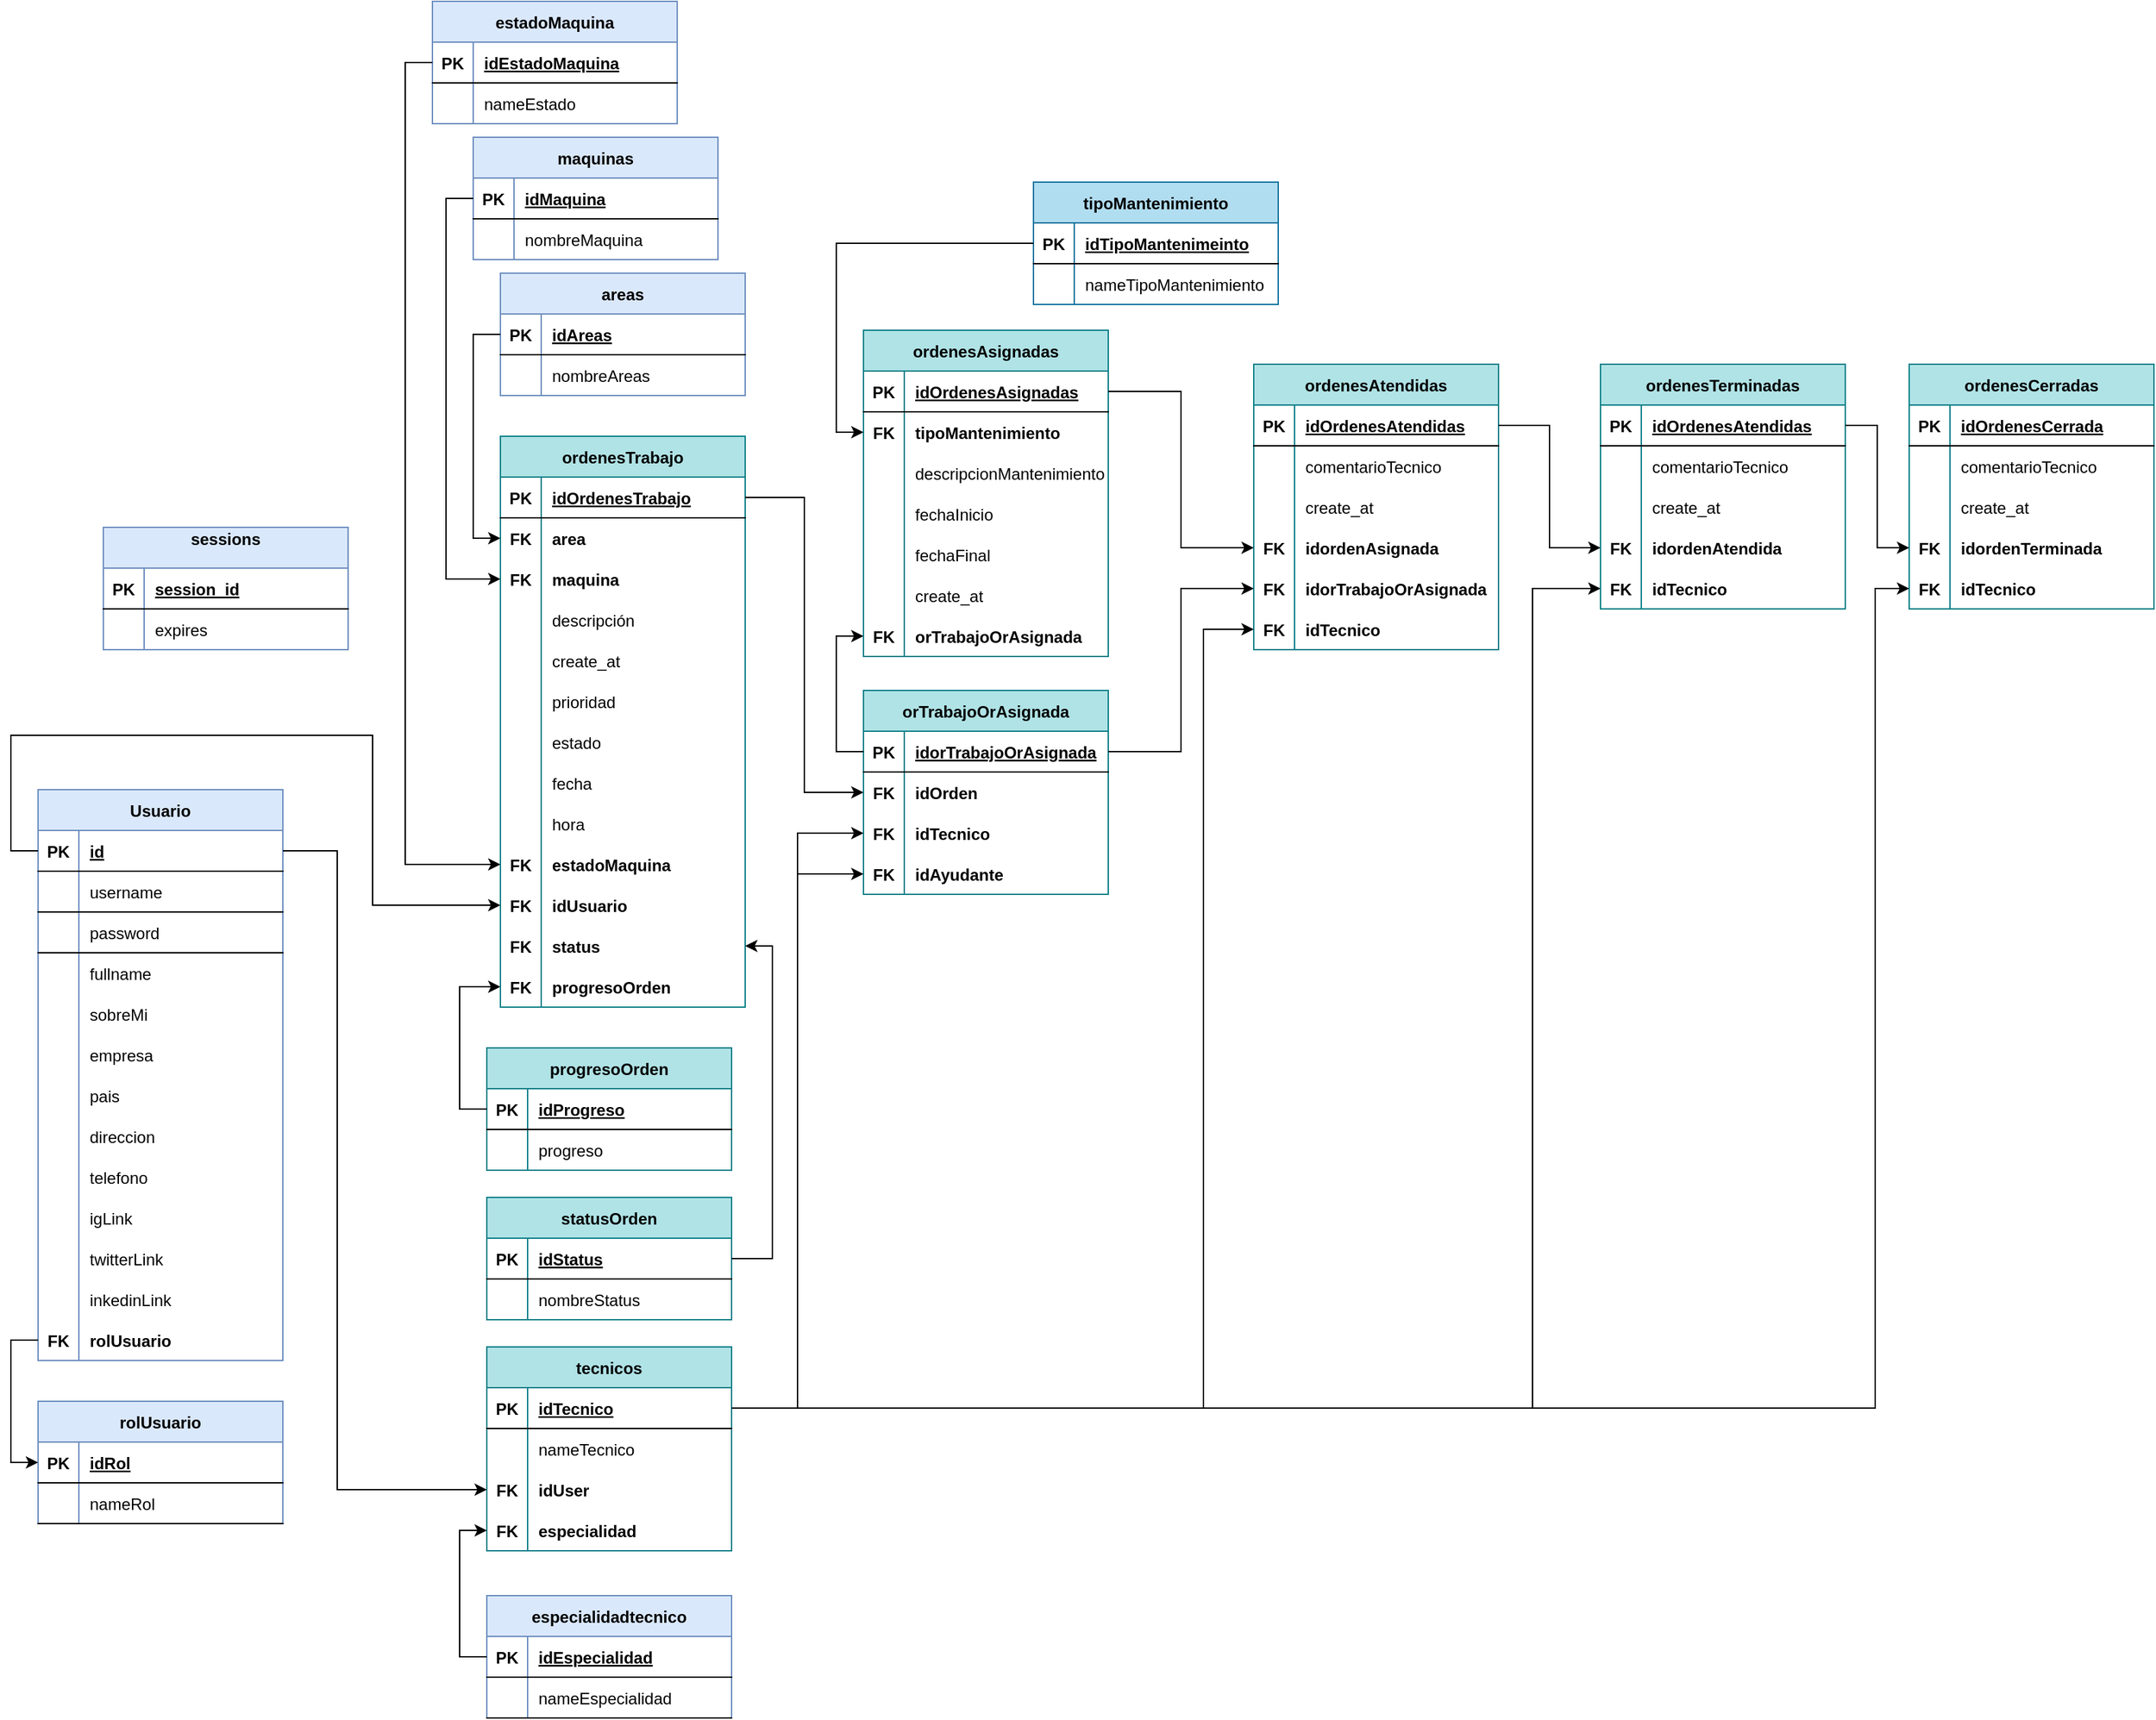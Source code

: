 <mxfile version="20.8.5" type="github">
  <diagram id="2ovyQaki2z8Y8pGkc9qV" name="Página-1">
    <mxGraphModel dx="3806" dy="2069" grid="0" gridSize="10" guides="1" tooltips="1" connect="1" arrows="1" fold="1" page="0" pageScale="1" pageWidth="1654" pageHeight="1169" background="none" math="0" shadow="0">
      <root>
        <mxCell id="0" />
        <mxCell id="1" parent="0" />
        <mxCell id="nrpQTjIhs8JXxrqzxdC3-1" value="Usuario" style="shape=table;startSize=30;container=1;collapsible=1;childLayout=tableLayout;fixedRows=1;rowLines=0;fontStyle=1;align=center;resizeLast=1;fillColor=#dae8fc;strokeColor=#6c8ebf;" parent="1" vertex="1">
          <mxGeometry x="100" y="70" width="180" height="420" as="geometry">
            <mxRectangle x="100" y="70" width="90" height="30" as="alternateBounds" />
          </mxGeometry>
        </mxCell>
        <mxCell id="nrpQTjIhs8JXxrqzxdC3-2" value="" style="shape=tableRow;horizontal=0;startSize=0;swimlaneHead=0;swimlaneBody=0;fillColor=none;collapsible=0;dropTarget=0;points=[[0,0.5],[1,0.5]];portConstraint=eastwest;top=0;left=0;right=0;bottom=1;" parent="nrpQTjIhs8JXxrqzxdC3-1" vertex="1">
          <mxGeometry y="30" width="180" height="30" as="geometry" />
        </mxCell>
        <mxCell id="nrpQTjIhs8JXxrqzxdC3-3" value="PK" style="shape=partialRectangle;connectable=0;fillColor=none;top=0;left=0;bottom=0;right=0;fontStyle=1;overflow=hidden;" parent="nrpQTjIhs8JXxrqzxdC3-2" vertex="1">
          <mxGeometry width="30" height="30" as="geometry">
            <mxRectangle width="30" height="30" as="alternateBounds" />
          </mxGeometry>
        </mxCell>
        <mxCell id="nrpQTjIhs8JXxrqzxdC3-4" value="id" style="shape=partialRectangle;connectable=0;fillColor=none;top=0;left=0;bottom=0;right=0;align=left;spacingLeft=6;fontStyle=5;overflow=hidden;" parent="nrpQTjIhs8JXxrqzxdC3-2" vertex="1">
          <mxGeometry x="30" width="150" height="30" as="geometry">
            <mxRectangle width="150" height="30" as="alternateBounds" />
          </mxGeometry>
        </mxCell>
        <mxCell id="aKq35P6-dLUYcLOpW5A7-22" value="" style="shape=tableRow;horizontal=0;startSize=0;swimlaneHead=0;swimlaneBody=0;fillColor=none;collapsible=0;dropTarget=0;points=[[0,0.5],[1,0.5]];portConstraint=eastwest;top=0;left=0;right=0;bottom=1;" parent="nrpQTjIhs8JXxrqzxdC3-1" vertex="1">
          <mxGeometry y="60" width="180" height="30" as="geometry" />
        </mxCell>
        <mxCell id="aKq35P6-dLUYcLOpW5A7-23" value="" style="shape=partialRectangle;connectable=0;fillColor=none;top=0;left=0;bottom=0;right=0;fontStyle=1;overflow=hidden;" parent="aKq35P6-dLUYcLOpW5A7-22" vertex="1">
          <mxGeometry width="30" height="30" as="geometry">
            <mxRectangle width="30" height="30" as="alternateBounds" />
          </mxGeometry>
        </mxCell>
        <mxCell id="aKq35P6-dLUYcLOpW5A7-24" value="username" style="shape=partialRectangle;connectable=0;fillColor=none;top=0;left=0;bottom=0;right=0;align=left;spacingLeft=6;fontStyle=0;overflow=hidden;" parent="aKq35P6-dLUYcLOpW5A7-22" vertex="1">
          <mxGeometry x="30" width="150" height="30" as="geometry">
            <mxRectangle width="150" height="30" as="alternateBounds" />
          </mxGeometry>
        </mxCell>
        <mxCell id="aKq35P6-dLUYcLOpW5A7-28" value="" style="shape=tableRow;horizontal=0;startSize=0;swimlaneHead=0;swimlaneBody=0;fillColor=none;collapsible=0;dropTarget=0;points=[[0,0.5],[1,0.5]];portConstraint=eastwest;top=0;left=0;right=0;bottom=1;" parent="nrpQTjIhs8JXxrqzxdC3-1" vertex="1">
          <mxGeometry y="90" width="180" height="30" as="geometry" />
        </mxCell>
        <mxCell id="aKq35P6-dLUYcLOpW5A7-29" value="" style="shape=partialRectangle;connectable=0;fillColor=none;top=0;left=0;bottom=0;right=0;fontStyle=1;overflow=hidden;" parent="aKq35P6-dLUYcLOpW5A7-28" vertex="1">
          <mxGeometry width="30" height="30" as="geometry">
            <mxRectangle width="30" height="30" as="alternateBounds" />
          </mxGeometry>
        </mxCell>
        <mxCell id="aKq35P6-dLUYcLOpW5A7-30" value="password" style="shape=partialRectangle;connectable=0;fillColor=none;top=0;left=0;bottom=0;right=0;align=left;spacingLeft=6;fontStyle=0;overflow=hidden;" parent="aKq35P6-dLUYcLOpW5A7-28" vertex="1">
          <mxGeometry x="30" width="150" height="30" as="geometry">
            <mxRectangle width="150" height="30" as="alternateBounds" />
          </mxGeometry>
        </mxCell>
        <mxCell id="aKq35P6-dLUYcLOpW5A7-34" value="" style="shape=tableRow;horizontal=0;startSize=0;swimlaneHead=0;swimlaneBody=0;fillColor=none;collapsible=0;dropTarget=0;points=[[0,0.5],[1,0.5]];portConstraint=eastwest;top=0;left=0;right=0;bottom=0;" parent="nrpQTjIhs8JXxrqzxdC3-1" vertex="1">
          <mxGeometry y="120" width="180" height="30" as="geometry" />
        </mxCell>
        <mxCell id="aKq35P6-dLUYcLOpW5A7-35" value="" style="shape=partialRectangle;connectable=0;fillColor=none;top=0;left=0;bottom=0;right=0;fontStyle=0;overflow=hidden;" parent="aKq35P6-dLUYcLOpW5A7-34" vertex="1">
          <mxGeometry width="30" height="30" as="geometry">
            <mxRectangle width="30" height="30" as="alternateBounds" />
          </mxGeometry>
        </mxCell>
        <mxCell id="aKq35P6-dLUYcLOpW5A7-36" value="fullname" style="shape=partialRectangle;connectable=0;fillColor=none;top=0;left=0;bottom=0;right=0;align=left;spacingLeft=6;fontStyle=0;overflow=hidden;" parent="aKq35P6-dLUYcLOpW5A7-34" vertex="1">
          <mxGeometry x="30" width="150" height="30" as="geometry">
            <mxRectangle width="150" height="30" as="alternateBounds" />
          </mxGeometry>
        </mxCell>
        <mxCell id="aKq35P6-dLUYcLOpW5A7-41" value="" style="shape=tableRow;horizontal=0;startSize=0;swimlaneHead=0;swimlaneBody=0;fillColor=none;collapsible=0;dropTarget=0;points=[[0,0.5],[1,0.5]];portConstraint=eastwest;top=0;left=0;right=0;bottom=0;" parent="nrpQTjIhs8JXxrqzxdC3-1" vertex="1">
          <mxGeometry y="150" width="180" height="30" as="geometry" />
        </mxCell>
        <mxCell id="aKq35P6-dLUYcLOpW5A7-42" value="" style="shape=partialRectangle;connectable=0;fillColor=none;top=0;left=0;bottom=0;right=0;editable=1;overflow=hidden;" parent="aKq35P6-dLUYcLOpW5A7-41" vertex="1">
          <mxGeometry width="30" height="30" as="geometry">
            <mxRectangle width="30" height="30" as="alternateBounds" />
          </mxGeometry>
        </mxCell>
        <mxCell id="aKq35P6-dLUYcLOpW5A7-43" value="sobreMi" style="shape=partialRectangle;connectable=0;fillColor=none;top=0;left=0;bottom=0;right=0;align=left;spacingLeft=6;overflow=hidden;" parent="aKq35P6-dLUYcLOpW5A7-41" vertex="1">
          <mxGeometry x="30" width="150" height="30" as="geometry">
            <mxRectangle width="150" height="30" as="alternateBounds" />
          </mxGeometry>
        </mxCell>
        <mxCell id="aKq35P6-dLUYcLOpW5A7-44" value="" style="shape=tableRow;horizontal=0;startSize=0;swimlaneHead=0;swimlaneBody=0;fillColor=none;collapsible=0;dropTarget=0;points=[[0,0.5],[1,0.5]];portConstraint=eastwest;top=0;left=0;right=0;bottom=0;" parent="nrpQTjIhs8JXxrqzxdC3-1" vertex="1">
          <mxGeometry y="180" width="180" height="30" as="geometry" />
        </mxCell>
        <mxCell id="aKq35P6-dLUYcLOpW5A7-45" value="" style="shape=partialRectangle;connectable=0;fillColor=none;top=0;left=0;bottom=0;right=0;editable=1;overflow=hidden;" parent="aKq35P6-dLUYcLOpW5A7-44" vertex="1">
          <mxGeometry width="30" height="30" as="geometry">
            <mxRectangle width="30" height="30" as="alternateBounds" />
          </mxGeometry>
        </mxCell>
        <mxCell id="aKq35P6-dLUYcLOpW5A7-46" value="empresa" style="shape=partialRectangle;connectable=0;fillColor=none;top=0;left=0;bottom=0;right=0;align=left;spacingLeft=6;overflow=hidden;" parent="aKq35P6-dLUYcLOpW5A7-44" vertex="1">
          <mxGeometry x="30" width="150" height="30" as="geometry">
            <mxRectangle width="150" height="30" as="alternateBounds" />
          </mxGeometry>
        </mxCell>
        <mxCell id="aKq35P6-dLUYcLOpW5A7-38" value="" style="shape=tableRow;horizontal=0;startSize=0;swimlaneHead=0;swimlaneBody=0;fillColor=none;collapsible=0;dropTarget=0;points=[[0,0.5],[1,0.5]];portConstraint=eastwest;top=0;left=0;right=0;bottom=0;" parent="nrpQTjIhs8JXxrqzxdC3-1" vertex="1">
          <mxGeometry y="210" width="180" height="30" as="geometry" />
        </mxCell>
        <mxCell id="aKq35P6-dLUYcLOpW5A7-39" value="" style="shape=partialRectangle;connectable=0;fillColor=none;top=0;left=0;bottom=0;right=0;editable=1;overflow=hidden;" parent="aKq35P6-dLUYcLOpW5A7-38" vertex="1">
          <mxGeometry width="30" height="30" as="geometry">
            <mxRectangle width="30" height="30" as="alternateBounds" />
          </mxGeometry>
        </mxCell>
        <mxCell id="aKq35P6-dLUYcLOpW5A7-40" value="pais" style="shape=partialRectangle;connectable=0;fillColor=none;top=0;left=0;bottom=0;right=0;align=left;spacingLeft=6;overflow=hidden;" parent="aKq35P6-dLUYcLOpW5A7-38" vertex="1">
          <mxGeometry x="30" width="150" height="30" as="geometry">
            <mxRectangle width="150" height="30" as="alternateBounds" />
          </mxGeometry>
        </mxCell>
        <mxCell id="aKq35P6-dLUYcLOpW5A7-47" value="" style="shape=tableRow;horizontal=0;startSize=0;swimlaneHead=0;swimlaneBody=0;fillColor=none;collapsible=0;dropTarget=0;points=[[0,0.5],[1,0.5]];portConstraint=eastwest;top=0;left=0;right=0;bottom=0;" parent="nrpQTjIhs8JXxrqzxdC3-1" vertex="1">
          <mxGeometry y="240" width="180" height="30" as="geometry" />
        </mxCell>
        <mxCell id="aKq35P6-dLUYcLOpW5A7-48" value="" style="shape=partialRectangle;connectable=0;fillColor=none;top=0;left=0;bottom=0;right=0;editable=1;overflow=hidden;" parent="aKq35P6-dLUYcLOpW5A7-47" vertex="1">
          <mxGeometry width="30" height="30" as="geometry">
            <mxRectangle width="30" height="30" as="alternateBounds" />
          </mxGeometry>
        </mxCell>
        <mxCell id="aKq35P6-dLUYcLOpW5A7-49" value="direccion" style="shape=partialRectangle;connectable=0;fillColor=none;top=0;left=0;bottom=0;right=0;align=left;spacingLeft=6;overflow=hidden;" parent="aKq35P6-dLUYcLOpW5A7-47" vertex="1">
          <mxGeometry x="30" width="150" height="30" as="geometry">
            <mxRectangle width="150" height="30" as="alternateBounds" />
          </mxGeometry>
        </mxCell>
        <mxCell id="aKq35P6-dLUYcLOpW5A7-50" value="" style="shape=tableRow;horizontal=0;startSize=0;swimlaneHead=0;swimlaneBody=0;fillColor=none;collapsible=0;dropTarget=0;points=[[0,0.5],[1,0.5]];portConstraint=eastwest;top=0;left=0;right=0;bottom=0;" parent="nrpQTjIhs8JXxrqzxdC3-1" vertex="1">
          <mxGeometry y="270" width="180" height="30" as="geometry" />
        </mxCell>
        <mxCell id="aKq35P6-dLUYcLOpW5A7-51" value="" style="shape=partialRectangle;connectable=0;fillColor=none;top=0;left=0;bottom=0;right=0;editable=1;overflow=hidden;" parent="aKq35P6-dLUYcLOpW5A7-50" vertex="1">
          <mxGeometry width="30" height="30" as="geometry">
            <mxRectangle width="30" height="30" as="alternateBounds" />
          </mxGeometry>
        </mxCell>
        <mxCell id="aKq35P6-dLUYcLOpW5A7-52" value="telefono" style="shape=partialRectangle;connectable=0;fillColor=none;top=0;left=0;bottom=0;right=0;align=left;spacingLeft=6;overflow=hidden;" parent="aKq35P6-dLUYcLOpW5A7-50" vertex="1">
          <mxGeometry x="30" width="150" height="30" as="geometry">
            <mxRectangle width="150" height="30" as="alternateBounds" />
          </mxGeometry>
        </mxCell>
        <mxCell id="aKq35P6-dLUYcLOpW5A7-53" value="" style="shape=tableRow;horizontal=0;startSize=0;swimlaneHead=0;swimlaneBody=0;fillColor=none;collapsible=0;dropTarget=0;points=[[0,0.5],[1,0.5]];portConstraint=eastwest;top=0;left=0;right=0;bottom=0;" parent="nrpQTjIhs8JXxrqzxdC3-1" vertex="1">
          <mxGeometry y="300" width="180" height="30" as="geometry" />
        </mxCell>
        <mxCell id="aKq35P6-dLUYcLOpW5A7-54" value="" style="shape=partialRectangle;connectable=0;fillColor=none;top=0;left=0;bottom=0;right=0;editable=1;overflow=hidden;" parent="aKq35P6-dLUYcLOpW5A7-53" vertex="1">
          <mxGeometry width="30" height="30" as="geometry">
            <mxRectangle width="30" height="30" as="alternateBounds" />
          </mxGeometry>
        </mxCell>
        <mxCell id="aKq35P6-dLUYcLOpW5A7-55" value="igLink" style="shape=partialRectangle;connectable=0;fillColor=none;top=0;left=0;bottom=0;right=0;align=left;spacingLeft=6;overflow=hidden;" parent="aKq35P6-dLUYcLOpW5A7-53" vertex="1">
          <mxGeometry x="30" width="150" height="30" as="geometry">
            <mxRectangle width="150" height="30" as="alternateBounds" />
          </mxGeometry>
        </mxCell>
        <mxCell id="aKq35P6-dLUYcLOpW5A7-56" value="" style="shape=tableRow;horizontal=0;startSize=0;swimlaneHead=0;swimlaneBody=0;fillColor=none;collapsible=0;dropTarget=0;points=[[0,0.5],[1,0.5]];portConstraint=eastwest;top=0;left=0;right=0;bottom=0;" parent="nrpQTjIhs8JXxrqzxdC3-1" vertex="1">
          <mxGeometry y="330" width="180" height="30" as="geometry" />
        </mxCell>
        <mxCell id="aKq35P6-dLUYcLOpW5A7-57" value="" style="shape=partialRectangle;connectable=0;fillColor=none;top=0;left=0;bottom=0;right=0;editable=1;overflow=hidden;" parent="aKq35P6-dLUYcLOpW5A7-56" vertex="1">
          <mxGeometry width="30" height="30" as="geometry">
            <mxRectangle width="30" height="30" as="alternateBounds" />
          </mxGeometry>
        </mxCell>
        <mxCell id="aKq35P6-dLUYcLOpW5A7-58" value="twitterLink" style="shape=partialRectangle;connectable=0;fillColor=none;top=0;left=0;bottom=0;right=0;align=left;spacingLeft=6;overflow=hidden;" parent="aKq35P6-dLUYcLOpW5A7-56" vertex="1">
          <mxGeometry x="30" width="150" height="30" as="geometry">
            <mxRectangle width="150" height="30" as="alternateBounds" />
          </mxGeometry>
        </mxCell>
        <mxCell id="aKq35P6-dLUYcLOpW5A7-59" value="" style="shape=tableRow;horizontal=0;startSize=0;swimlaneHead=0;swimlaneBody=0;fillColor=none;collapsible=0;dropTarget=0;points=[[0,0.5],[1,0.5]];portConstraint=eastwest;top=0;left=0;right=0;bottom=0;" parent="nrpQTjIhs8JXxrqzxdC3-1" vertex="1">
          <mxGeometry y="360" width="180" height="30" as="geometry" />
        </mxCell>
        <mxCell id="aKq35P6-dLUYcLOpW5A7-60" value="" style="shape=partialRectangle;connectable=0;fillColor=none;top=0;left=0;bottom=0;right=0;editable=1;overflow=hidden;" parent="aKq35P6-dLUYcLOpW5A7-59" vertex="1">
          <mxGeometry width="30" height="30" as="geometry">
            <mxRectangle width="30" height="30" as="alternateBounds" />
          </mxGeometry>
        </mxCell>
        <mxCell id="aKq35P6-dLUYcLOpW5A7-61" value="inkedinLink" style="shape=partialRectangle;connectable=0;fillColor=none;top=0;left=0;bottom=0;right=0;align=left;spacingLeft=6;overflow=hidden;" parent="aKq35P6-dLUYcLOpW5A7-59" vertex="1">
          <mxGeometry x="30" width="150" height="30" as="geometry">
            <mxRectangle width="150" height="30" as="alternateBounds" />
          </mxGeometry>
        </mxCell>
        <mxCell id="bsxZug9_7e1RO_rKO6t5-1" value="" style="shape=tableRow;horizontal=0;startSize=0;swimlaneHead=0;swimlaneBody=0;fillColor=none;collapsible=0;dropTarget=0;points=[[0,0.5],[1,0.5]];portConstraint=eastwest;top=0;left=0;right=0;bottom=0;" parent="nrpQTjIhs8JXxrqzxdC3-1" vertex="1">
          <mxGeometry y="390" width="180" height="30" as="geometry" />
        </mxCell>
        <mxCell id="bsxZug9_7e1RO_rKO6t5-2" value="FK" style="shape=partialRectangle;connectable=0;fillColor=none;top=0;left=0;bottom=0;right=0;editable=1;overflow=hidden;fontStyle=1" parent="bsxZug9_7e1RO_rKO6t5-1" vertex="1">
          <mxGeometry width="30" height="30" as="geometry">
            <mxRectangle width="30" height="30" as="alternateBounds" />
          </mxGeometry>
        </mxCell>
        <mxCell id="bsxZug9_7e1RO_rKO6t5-3" value="rolUsuario" style="shape=partialRectangle;connectable=0;fillColor=none;top=0;left=0;bottom=0;right=0;align=left;spacingLeft=6;overflow=hidden;fontStyle=1" parent="bsxZug9_7e1RO_rKO6t5-1" vertex="1">
          <mxGeometry x="30" width="150" height="30" as="geometry">
            <mxRectangle width="150" height="30" as="alternateBounds" />
          </mxGeometry>
        </mxCell>
        <mxCell id="aKq35P6-dLUYcLOpW5A7-2" value="" style="shape=partialRectangle;connectable=0;fillColor=none;top=0;left=0;bottom=0;right=0;editable=1;overflow=hidden;" parent="1" vertex="1">
          <mxGeometry x="100" y="220" width="30" height="30" as="geometry">
            <mxRectangle width="30" height="30" as="alternateBounds" />
          </mxGeometry>
        </mxCell>
        <mxCell id="aKq35P6-dLUYcLOpW5A7-17" value="" style="shape=tableRow;horizontal=0;startSize=0;swimlaneHead=0;swimlaneBody=0;fillColor=none;collapsible=0;dropTarget=0;points=[[0,0.5],[1,0.5]];portConstraint=eastwest;top=0;left=0;right=0;bottom=0;" parent="1" vertex="1">
          <mxGeometry x="100" y="220" width="180" height="30" as="geometry" />
        </mxCell>
        <mxCell id="aKq35P6-dLUYcLOpW5A7-18" value="" style="shape=partialRectangle;connectable=0;fillColor=none;top=0;left=0;bottom=0;right=0;editable=1;overflow=hidden;" parent="aKq35P6-dLUYcLOpW5A7-17" vertex="1">
          <mxGeometry width="30" height="30" as="geometry">
            <mxRectangle width="30" height="30" as="alternateBounds" />
          </mxGeometry>
        </mxCell>
        <mxCell id="aKq35P6-dLUYcLOpW5A7-66" value="rolUsuario" style="shape=table;startSize=30;container=1;collapsible=1;childLayout=tableLayout;fixedRows=1;rowLines=0;fontStyle=1;align=center;resizeLast=1;fillColor=#dae8fc;strokeColor=#6c8ebf;" parent="1" vertex="1">
          <mxGeometry x="100" y="520" width="180" height="90" as="geometry">
            <mxRectangle x="100" y="70" width="90" height="30" as="alternateBounds" />
          </mxGeometry>
        </mxCell>
        <mxCell id="aKq35P6-dLUYcLOpW5A7-67" value="" style="shape=tableRow;horizontal=0;startSize=0;swimlaneHead=0;swimlaneBody=0;fillColor=none;collapsible=0;dropTarget=0;points=[[0,0.5],[1,0.5]];portConstraint=eastwest;top=0;left=0;right=0;bottom=1;" parent="aKq35P6-dLUYcLOpW5A7-66" vertex="1">
          <mxGeometry y="30" width="180" height="30" as="geometry" />
        </mxCell>
        <mxCell id="aKq35P6-dLUYcLOpW5A7-68" value="PK" style="shape=partialRectangle;connectable=0;fillColor=none;top=0;left=0;bottom=0;right=0;fontStyle=1;overflow=hidden;" parent="aKq35P6-dLUYcLOpW5A7-67" vertex="1">
          <mxGeometry width="30" height="30" as="geometry">
            <mxRectangle width="30" height="30" as="alternateBounds" />
          </mxGeometry>
        </mxCell>
        <mxCell id="aKq35P6-dLUYcLOpW5A7-69" value="idRol" style="shape=partialRectangle;connectable=0;fillColor=none;top=0;left=0;bottom=0;right=0;align=left;spacingLeft=6;fontStyle=5;overflow=hidden;" parent="aKq35P6-dLUYcLOpW5A7-67" vertex="1">
          <mxGeometry x="30" width="150" height="30" as="geometry">
            <mxRectangle width="150" height="30" as="alternateBounds" />
          </mxGeometry>
        </mxCell>
        <mxCell id="aKq35P6-dLUYcLOpW5A7-70" value="" style="shape=tableRow;horizontal=0;startSize=0;swimlaneHead=0;swimlaneBody=0;fillColor=none;collapsible=0;dropTarget=0;points=[[0,0.5],[1,0.5]];portConstraint=eastwest;top=0;left=0;right=0;bottom=1;" parent="aKq35P6-dLUYcLOpW5A7-66" vertex="1">
          <mxGeometry y="60" width="180" height="30" as="geometry" />
        </mxCell>
        <mxCell id="aKq35P6-dLUYcLOpW5A7-71" value="" style="shape=partialRectangle;connectable=0;fillColor=none;top=0;left=0;bottom=0;right=0;fontStyle=1;overflow=hidden;" parent="aKq35P6-dLUYcLOpW5A7-70" vertex="1">
          <mxGeometry width="30" height="30" as="geometry">
            <mxRectangle width="30" height="30" as="alternateBounds" />
          </mxGeometry>
        </mxCell>
        <mxCell id="aKq35P6-dLUYcLOpW5A7-72" value="nameRol" style="shape=partialRectangle;connectable=0;fillColor=none;top=0;left=0;bottom=0;right=0;align=left;spacingLeft=6;fontStyle=0;overflow=hidden;" parent="aKq35P6-dLUYcLOpW5A7-70" vertex="1">
          <mxGeometry x="30" width="150" height="30" as="geometry">
            <mxRectangle width="150" height="30" as="alternateBounds" />
          </mxGeometry>
        </mxCell>
        <mxCell id="aKq35P6-dLUYcLOpW5A7-104" value="especialidadtecnico" style="shape=table;startSize=30;container=1;collapsible=1;childLayout=tableLayout;fixedRows=1;rowLines=0;fontStyle=1;align=center;resizeLast=1;fillColor=#dae8fc;strokeColor=#6c8ebf;" parent="1" vertex="1">
          <mxGeometry x="430" y="663" width="180" height="90" as="geometry">
            <mxRectangle x="100" y="70" width="90" height="30" as="alternateBounds" />
          </mxGeometry>
        </mxCell>
        <mxCell id="aKq35P6-dLUYcLOpW5A7-105" value="" style="shape=tableRow;horizontal=0;startSize=0;swimlaneHead=0;swimlaneBody=0;fillColor=none;collapsible=0;dropTarget=0;points=[[0,0.5],[1,0.5]];portConstraint=eastwest;top=0;left=0;right=0;bottom=1;" parent="aKq35P6-dLUYcLOpW5A7-104" vertex="1">
          <mxGeometry y="30" width="180" height="30" as="geometry" />
        </mxCell>
        <mxCell id="aKq35P6-dLUYcLOpW5A7-106" value="PK" style="shape=partialRectangle;connectable=0;fillColor=none;top=0;left=0;bottom=0;right=0;fontStyle=1;overflow=hidden;" parent="aKq35P6-dLUYcLOpW5A7-105" vertex="1">
          <mxGeometry width="30" height="30" as="geometry">
            <mxRectangle width="30" height="30" as="alternateBounds" />
          </mxGeometry>
        </mxCell>
        <mxCell id="aKq35P6-dLUYcLOpW5A7-107" value="idEspecialidad" style="shape=partialRectangle;connectable=0;fillColor=none;top=0;left=0;bottom=0;right=0;align=left;spacingLeft=6;fontStyle=5;overflow=hidden;" parent="aKq35P6-dLUYcLOpW5A7-105" vertex="1">
          <mxGeometry x="30" width="150" height="30" as="geometry">
            <mxRectangle width="150" height="30" as="alternateBounds" />
          </mxGeometry>
        </mxCell>
        <mxCell id="aKq35P6-dLUYcLOpW5A7-108" value="" style="shape=tableRow;horizontal=0;startSize=0;swimlaneHead=0;swimlaneBody=0;fillColor=none;collapsible=0;dropTarget=0;points=[[0,0.5],[1,0.5]];portConstraint=eastwest;top=0;left=0;right=0;bottom=1;" parent="aKq35P6-dLUYcLOpW5A7-104" vertex="1">
          <mxGeometry y="60" width="180" height="30" as="geometry" />
        </mxCell>
        <mxCell id="aKq35P6-dLUYcLOpW5A7-109" value="" style="shape=partialRectangle;connectable=0;fillColor=none;top=0;left=0;bottom=0;right=0;fontStyle=1;overflow=hidden;" parent="aKq35P6-dLUYcLOpW5A7-108" vertex="1">
          <mxGeometry width="30" height="30" as="geometry">
            <mxRectangle width="30" height="30" as="alternateBounds" />
          </mxGeometry>
        </mxCell>
        <mxCell id="aKq35P6-dLUYcLOpW5A7-110" value="nameEspecialidad" style="shape=partialRectangle;connectable=0;fillColor=none;top=0;left=0;bottom=0;right=0;align=left;spacingLeft=6;fontStyle=0;overflow=hidden;" parent="aKq35P6-dLUYcLOpW5A7-108" vertex="1">
          <mxGeometry x="30" width="150" height="30" as="geometry">
            <mxRectangle width="150" height="30" as="alternateBounds" />
          </mxGeometry>
        </mxCell>
        <mxCell id="aKq35P6-dLUYcLOpW5A7-111" value="ordenesTrabajo" style="shape=table;startSize=30;container=1;collapsible=1;childLayout=tableLayout;fixedRows=1;rowLines=0;fontStyle=1;align=center;resizeLast=1;fillColor=#b0e3e6;strokeColor=#0e8088;" parent="1" vertex="1">
          <mxGeometry x="440" y="-190" width="180" height="420" as="geometry" />
        </mxCell>
        <mxCell id="aKq35P6-dLUYcLOpW5A7-112" value="" style="shape=tableRow;horizontal=0;startSize=0;swimlaneHead=0;swimlaneBody=0;fillColor=none;collapsible=0;dropTarget=0;points=[[0,0.5],[1,0.5]];portConstraint=eastwest;top=0;left=0;right=0;bottom=1;" parent="aKq35P6-dLUYcLOpW5A7-111" vertex="1">
          <mxGeometry y="30" width="180" height="30" as="geometry" />
        </mxCell>
        <mxCell id="aKq35P6-dLUYcLOpW5A7-113" value="PK" style="shape=partialRectangle;connectable=0;fillColor=none;top=0;left=0;bottom=0;right=0;fontStyle=1;overflow=hidden;" parent="aKq35P6-dLUYcLOpW5A7-112" vertex="1">
          <mxGeometry width="30" height="30" as="geometry">
            <mxRectangle width="30" height="30" as="alternateBounds" />
          </mxGeometry>
        </mxCell>
        <mxCell id="aKq35P6-dLUYcLOpW5A7-114" value="idOrdenesTrabajo" style="shape=partialRectangle;connectable=0;fillColor=none;top=0;left=0;bottom=0;right=0;align=left;spacingLeft=6;fontStyle=5;overflow=hidden;" parent="aKq35P6-dLUYcLOpW5A7-112" vertex="1">
          <mxGeometry x="30" width="150" height="30" as="geometry">
            <mxRectangle width="150" height="30" as="alternateBounds" />
          </mxGeometry>
        </mxCell>
        <mxCell id="aKq35P6-dLUYcLOpW5A7-115" value="" style="shape=tableRow;horizontal=0;startSize=0;swimlaneHead=0;swimlaneBody=0;fillColor=none;collapsible=0;dropTarget=0;points=[[0,0.5],[1,0.5]];portConstraint=eastwest;top=0;left=0;right=0;bottom=0;" parent="aKq35P6-dLUYcLOpW5A7-111" vertex="1">
          <mxGeometry y="60" width="180" height="30" as="geometry" />
        </mxCell>
        <mxCell id="aKq35P6-dLUYcLOpW5A7-116" value="FK" style="shape=partialRectangle;connectable=0;fillColor=none;top=0;left=0;bottom=0;right=0;editable=1;overflow=hidden;fontStyle=1" parent="aKq35P6-dLUYcLOpW5A7-115" vertex="1">
          <mxGeometry width="30" height="30" as="geometry">
            <mxRectangle width="30" height="30" as="alternateBounds" />
          </mxGeometry>
        </mxCell>
        <mxCell id="aKq35P6-dLUYcLOpW5A7-117" value="area" style="shape=partialRectangle;connectable=0;fillColor=none;top=0;left=0;bottom=0;right=0;align=left;spacingLeft=6;overflow=hidden;fontStyle=1" parent="aKq35P6-dLUYcLOpW5A7-115" vertex="1">
          <mxGeometry x="30" width="150" height="30" as="geometry">
            <mxRectangle width="150" height="30" as="alternateBounds" />
          </mxGeometry>
        </mxCell>
        <mxCell id="aKq35P6-dLUYcLOpW5A7-118" value="" style="shape=tableRow;horizontal=0;startSize=0;swimlaneHead=0;swimlaneBody=0;fillColor=none;collapsible=0;dropTarget=0;points=[[0,0.5],[1,0.5]];portConstraint=eastwest;top=0;left=0;right=0;bottom=0;" parent="aKq35P6-dLUYcLOpW5A7-111" vertex="1">
          <mxGeometry y="90" width="180" height="30" as="geometry" />
        </mxCell>
        <mxCell id="aKq35P6-dLUYcLOpW5A7-119" value="FK" style="shape=partialRectangle;connectable=0;fillColor=none;top=0;left=0;bottom=0;right=0;editable=1;overflow=hidden;fontStyle=1" parent="aKq35P6-dLUYcLOpW5A7-118" vertex="1">
          <mxGeometry width="30" height="30" as="geometry">
            <mxRectangle width="30" height="30" as="alternateBounds" />
          </mxGeometry>
        </mxCell>
        <mxCell id="aKq35P6-dLUYcLOpW5A7-120" value="maquina" style="shape=partialRectangle;connectable=0;fillColor=none;top=0;left=0;bottom=0;right=0;align=left;spacingLeft=6;overflow=hidden;fontStyle=1" parent="aKq35P6-dLUYcLOpW5A7-118" vertex="1">
          <mxGeometry x="30" width="150" height="30" as="geometry">
            <mxRectangle width="150" height="30" as="alternateBounds" />
          </mxGeometry>
        </mxCell>
        <mxCell id="aKq35P6-dLUYcLOpW5A7-121" value="" style="shape=tableRow;horizontal=0;startSize=0;swimlaneHead=0;swimlaneBody=0;fillColor=none;collapsible=0;dropTarget=0;points=[[0,0.5],[1,0.5]];portConstraint=eastwest;top=0;left=0;right=0;bottom=0;" parent="aKq35P6-dLUYcLOpW5A7-111" vertex="1">
          <mxGeometry y="120" width="180" height="30" as="geometry" />
        </mxCell>
        <mxCell id="aKq35P6-dLUYcLOpW5A7-122" value="" style="shape=partialRectangle;connectable=0;fillColor=none;top=0;left=0;bottom=0;right=0;editable=1;overflow=hidden;" parent="aKq35P6-dLUYcLOpW5A7-121" vertex="1">
          <mxGeometry width="30" height="30" as="geometry">
            <mxRectangle width="30" height="30" as="alternateBounds" />
          </mxGeometry>
        </mxCell>
        <mxCell id="aKq35P6-dLUYcLOpW5A7-123" value="descripción" style="shape=partialRectangle;connectable=0;fillColor=none;top=0;left=0;bottom=0;right=0;align=left;spacingLeft=6;overflow=hidden;" parent="aKq35P6-dLUYcLOpW5A7-121" vertex="1">
          <mxGeometry x="30" width="150" height="30" as="geometry">
            <mxRectangle width="150" height="30" as="alternateBounds" />
          </mxGeometry>
        </mxCell>
        <mxCell id="aKq35P6-dLUYcLOpW5A7-128" value="" style="shape=tableRow;horizontal=0;startSize=0;swimlaneHead=0;swimlaneBody=0;fillColor=none;collapsible=0;dropTarget=0;points=[[0,0.5],[1,0.5]];portConstraint=eastwest;top=0;left=0;right=0;bottom=0;" parent="aKq35P6-dLUYcLOpW5A7-111" vertex="1">
          <mxGeometry y="150" width="180" height="30" as="geometry" />
        </mxCell>
        <mxCell id="aKq35P6-dLUYcLOpW5A7-129" value="" style="shape=partialRectangle;connectable=0;fillColor=none;top=0;left=0;bottom=0;right=0;editable=1;overflow=hidden;" parent="aKq35P6-dLUYcLOpW5A7-128" vertex="1">
          <mxGeometry width="30" height="30" as="geometry">
            <mxRectangle width="30" height="30" as="alternateBounds" />
          </mxGeometry>
        </mxCell>
        <mxCell id="aKq35P6-dLUYcLOpW5A7-130" value="create_at" style="shape=partialRectangle;connectable=0;fillColor=none;top=0;left=0;bottom=0;right=0;align=left;spacingLeft=6;overflow=hidden;" parent="aKq35P6-dLUYcLOpW5A7-128" vertex="1">
          <mxGeometry x="30" width="150" height="30" as="geometry">
            <mxRectangle width="150" height="30" as="alternateBounds" />
          </mxGeometry>
        </mxCell>
        <mxCell id="aKq35P6-dLUYcLOpW5A7-134" value="" style="shape=tableRow;horizontal=0;startSize=0;swimlaneHead=0;swimlaneBody=0;fillColor=none;collapsible=0;dropTarget=0;points=[[0,0.5],[1,0.5]];portConstraint=eastwest;top=0;left=0;right=0;bottom=0;" parent="aKq35P6-dLUYcLOpW5A7-111" vertex="1">
          <mxGeometry y="180" width="180" height="30" as="geometry" />
        </mxCell>
        <mxCell id="aKq35P6-dLUYcLOpW5A7-135" value="" style="shape=partialRectangle;connectable=0;fillColor=none;top=0;left=0;bottom=0;right=0;editable=1;overflow=hidden;" parent="aKq35P6-dLUYcLOpW5A7-134" vertex="1">
          <mxGeometry width="30" height="30" as="geometry">
            <mxRectangle width="30" height="30" as="alternateBounds" />
          </mxGeometry>
        </mxCell>
        <mxCell id="aKq35P6-dLUYcLOpW5A7-136" value="prioridad" style="shape=partialRectangle;connectable=0;fillColor=none;top=0;left=0;bottom=0;right=0;align=left;spacingLeft=6;overflow=hidden;" parent="aKq35P6-dLUYcLOpW5A7-134" vertex="1">
          <mxGeometry x="30" width="150" height="30" as="geometry">
            <mxRectangle width="150" height="30" as="alternateBounds" />
          </mxGeometry>
        </mxCell>
        <mxCell id="aKq35P6-dLUYcLOpW5A7-140" value="" style="shape=tableRow;horizontal=0;startSize=0;swimlaneHead=0;swimlaneBody=0;fillColor=none;collapsible=0;dropTarget=0;points=[[0,0.5],[1,0.5]];portConstraint=eastwest;top=0;left=0;right=0;bottom=0;" parent="aKq35P6-dLUYcLOpW5A7-111" vertex="1">
          <mxGeometry y="210" width="180" height="30" as="geometry" />
        </mxCell>
        <mxCell id="aKq35P6-dLUYcLOpW5A7-141" value="" style="shape=partialRectangle;connectable=0;fillColor=none;top=0;left=0;bottom=0;right=0;editable=1;overflow=hidden;" parent="aKq35P6-dLUYcLOpW5A7-140" vertex="1">
          <mxGeometry width="30" height="30" as="geometry">
            <mxRectangle width="30" height="30" as="alternateBounds" />
          </mxGeometry>
        </mxCell>
        <mxCell id="aKq35P6-dLUYcLOpW5A7-142" value="estado" style="shape=partialRectangle;connectable=0;fillColor=none;top=0;left=0;bottom=0;right=0;align=left;spacingLeft=6;overflow=hidden;" parent="aKq35P6-dLUYcLOpW5A7-140" vertex="1">
          <mxGeometry x="30" width="150" height="30" as="geometry">
            <mxRectangle width="150" height="30" as="alternateBounds" />
          </mxGeometry>
        </mxCell>
        <mxCell id="aKq35P6-dLUYcLOpW5A7-143" value="" style="shape=tableRow;horizontal=0;startSize=0;swimlaneHead=0;swimlaneBody=0;fillColor=none;collapsible=0;dropTarget=0;points=[[0,0.5],[1,0.5]];portConstraint=eastwest;top=0;left=0;right=0;bottom=0;" parent="aKq35P6-dLUYcLOpW5A7-111" vertex="1">
          <mxGeometry y="240" width="180" height="30" as="geometry" />
        </mxCell>
        <mxCell id="aKq35P6-dLUYcLOpW5A7-144" value="" style="shape=partialRectangle;connectable=0;fillColor=none;top=0;left=0;bottom=0;right=0;editable=1;overflow=hidden;" parent="aKq35P6-dLUYcLOpW5A7-143" vertex="1">
          <mxGeometry width="30" height="30" as="geometry">
            <mxRectangle width="30" height="30" as="alternateBounds" />
          </mxGeometry>
        </mxCell>
        <mxCell id="aKq35P6-dLUYcLOpW5A7-145" value="fecha" style="shape=partialRectangle;connectable=0;fillColor=none;top=0;left=0;bottom=0;right=0;align=left;spacingLeft=6;overflow=hidden;" parent="aKq35P6-dLUYcLOpW5A7-143" vertex="1">
          <mxGeometry x="30" width="150" height="30" as="geometry">
            <mxRectangle width="150" height="30" as="alternateBounds" />
          </mxGeometry>
        </mxCell>
        <mxCell id="aKq35P6-dLUYcLOpW5A7-146" value="" style="shape=tableRow;horizontal=0;startSize=0;swimlaneHead=0;swimlaneBody=0;fillColor=none;collapsible=0;dropTarget=0;points=[[0,0.5],[1,0.5]];portConstraint=eastwest;top=0;left=0;right=0;bottom=0;" parent="aKq35P6-dLUYcLOpW5A7-111" vertex="1">
          <mxGeometry y="270" width="180" height="30" as="geometry" />
        </mxCell>
        <mxCell id="aKq35P6-dLUYcLOpW5A7-147" value="" style="shape=partialRectangle;connectable=0;fillColor=none;top=0;left=0;bottom=0;right=0;editable=1;overflow=hidden;" parent="aKq35P6-dLUYcLOpW5A7-146" vertex="1">
          <mxGeometry width="30" height="30" as="geometry">
            <mxRectangle width="30" height="30" as="alternateBounds" />
          </mxGeometry>
        </mxCell>
        <mxCell id="aKq35P6-dLUYcLOpW5A7-148" value="hora" style="shape=partialRectangle;connectable=0;fillColor=none;top=0;left=0;bottom=0;right=0;align=left;spacingLeft=6;overflow=hidden;" parent="aKq35P6-dLUYcLOpW5A7-146" vertex="1">
          <mxGeometry x="30" width="150" height="30" as="geometry">
            <mxRectangle width="150" height="30" as="alternateBounds" />
          </mxGeometry>
        </mxCell>
        <mxCell id="aKq35P6-dLUYcLOpW5A7-149" value="" style="shape=tableRow;horizontal=0;startSize=0;swimlaneHead=0;swimlaneBody=0;fillColor=none;collapsible=0;dropTarget=0;points=[[0,0.5],[1,0.5]];portConstraint=eastwest;top=0;left=0;right=0;bottom=0;" parent="aKq35P6-dLUYcLOpW5A7-111" vertex="1">
          <mxGeometry y="300" width="180" height="30" as="geometry" />
        </mxCell>
        <mxCell id="aKq35P6-dLUYcLOpW5A7-150" value="FK" style="shape=partialRectangle;connectable=0;fillColor=none;top=0;left=0;bottom=0;right=0;editable=1;overflow=hidden;fontStyle=1" parent="aKq35P6-dLUYcLOpW5A7-149" vertex="1">
          <mxGeometry width="30" height="30" as="geometry">
            <mxRectangle width="30" height="30" as="alternateBounds" />
          </mxGeometry>
        </mxCell>
        <mxCell id="aKq35P6-dLUYcLOpW5A7-151" value="estadoMaquina" style="shape=partialRectangle;connectable=0;fillColor=none;top=0;left=0;bottom=0;right=0;align=left;spacingLeft=6;overflow=hidden;fontStyle=1" parent="aKq35P6-dLUYcLOpW5A7-149" vertex="1">
          <mxGeometry x="30" width="150" height="30" as="geometry">
            <mxRectangle width="150" height="30" as="alternateBounds" />
          </mxGeometry>
        </mxCell>
        <mxCell id="bsxZug9_7e1RO_rKO6t5-82" value="" style="shape=tableRow;horizontal=0;startSize=0;swimlaneHead=0;swimlaneBody=0;fillColor=none;collapsible=0;dropTarget=0;points=[[0,0.5],[1,0.5]];portConstraint=eastwest;top=0;left=0;right=0;bottom=0;" parent="aKq35P6-dLUYcLOpW5A7-111" vertex="1">
          <mxGeometry y="330" width="180" height="30" as="geometry" />
        </mxCell>
        <mxCell id="bsxZug9_7e1RO_rKO6t5-83" value="FK" style="shape=partialRectangle;connectable=0;fillColor=none;top=0;left=0;bottom=0;right=0;editable=1;overflow=hidden;fontStyle=1" parent="bsxZug9_7e1RO_rKO6t5-82" vertex="1">
          <mxGeometry width="30" height="30" as="geometry">
            <mxRectangle width="30" height="30" as="alternateBounds" />
          </mxGeometry>
        </mxCell>
        <mxCell id="bsxZug9_7e1RO_rKO6t5-84" value="idUsuario" style="shape=partialRectangle;connectable=0;fillColor=none;top=0;left=0;bottom=0;right=0;align=left;spacingLeft=6;overflow=hidden;fontStyle=1" parent="bsxZug9_7e1RO_rKO6t5-82" vertex="1">
          <mxGeometry x="30" width="150" height="30" as="geometry">
            <mxRectangle width="150" height="30" as="alternateBounds" />
          </mxGeometry>
        </mxCell>
        <mxCell id="keNkYrOEmHjnSIr0ZhSw-1" value="" style="shape=tableRow;horizontal=0;startSize=0;swimlaneHead=0;swimlaneBody=0;fillColor=none;collapsible=0;dropTarget=0;points=[[0,0.5],[1,0.5]];portConstraint=eastwest;top=0;left=0;right=0;bottom=0;" parent="aKq35P6-dLUYcLOpW5A7-111" vertex="1">
          <mxGeometry y="360" width="180" height="30" as="geometry" />
        </mxCell>
        <mxCell id="keNkYrOEmHjnSIr0ZhSw-2" value="FK" style="shape=partialRectangle;connectable=0;fillColor=none;top=0;left=0;bottom=0;right=0;editable=1;overflow=hidden;fontStyle=1" parent="keNkYrOEmHjnSIr0ZhSw-1" vertex="1">
          <mxGeometry width="30" height="30" as="geometry">
            <mxRectangle width="30" height="30" as="alternateBounds" />
          </mxGeometry>
        </mxCell>
        <mxCell id="keNkYrOEmHjnSIr0ZhSw-3" value="status" style="shape=partialRectangle;connectable=0;fillColor=none;top=0;left=0;bottom=0;right=0;align=left;spacingLeft=6;overflow=hidden;fontStyle=1" parent="keNkYrOEmHjnSIr0ZhSw-1" vertex="1">
          <mxGeometry x="30" width="150" height="30" as="geometry">
            <mxRectangle width="150" height="30" as="alternateBounds" />
          </mxGeometry>
        </mxCell>
        <mxCell id="keNkYrOEmHjnSIr0ZhSw-4" value="" style="shape=tableRow;horizontal=0;startSize=0;swimlaneHead=0;swimlaneBody=0;fillColor=none;collapsible=0;dropTarget=0;points=[[0,0.5],[1,0.5]];portConstraint=eastwest;top=0;left=0;right=0;bottom=0;" parent="aKq35P6-dLUYcLOpW5A7-111" vertex="1">
          <mxGeometry y="390" width="180" height="30" as="geometry" />
        </mxCell>
        <mxCell id="keNkYrOEmHjnSIr0ZhSw-5" value="FK" style="shape=partialRectangle;connectable=0;fillColor=none;top=0;left=0;bottom=0;right=0;editable=1;overflow=hidden;fontStyle=1" parent="keNkYrOEmHjnSIr0ZhSw-4" vertex="1">
          <mxGeometry width="30" height="30" as="geometry">
            <mxRectangle width="30" height="30" as="alternateBounds" />
          </mxGeometry>
        </mxCell>
        <mxCell id="keNkYrOEmHjnSIr0ZhSw-6" value="progresoOrden" style="shape=partialRectangle;connectable=0;fillColor=none;top=0;left=0;bottom=0;right=0;align=left;spacingLeft=6;overflow=hidden;fontStyle=1" parent="keNkYrOEmHjnSIr0ZhSw-4" vertex="1">
          <mxGeometry x="30" width="150" height="30" as="geometry">
            <mxRectangle width="150" height="30" as="alternateBounds" />
          </mxGeometry>
        </mxCell>
        <mxCell id="aKq35P6-dLUYcLOpW5A7-153" value="estadoMaquina" style="shape=table;startSize=30;container=1;collapsible=1;childLayout=tableLayout;fixedRows=1;rowLines=0;fontStyle=1;align=center;resizeLast=1;fillColor=#dae8fc;strokeColor=#6c8ebf;" parent="1" vertex="1">
          <mxGeometry x="390" y="-510" width="180" height="90" as="geometry" />
        </mxCell>
        <mxCell id="aKq35P6-dLUYcLOpW5A7-154" value="" style="shape=tableRow;horizontal=0;startSize=0;swimlaneHead=0;swimlaneBody=0;fillColor=none;collapsible=0;dropTarget=0;points=[[0,0.5],[1,0.5]];portConstraint=eastwest;top=0;left=0;right=0;bottom=1;" parent="aKq35P6-dLUYcLOpW5A7-153" vertex="1">
          <mxGeometry y="30" width="180" height="30" as="geometry" />
        </mxCell>
        <mxCell id="aKq35P6-dLUYcLOpW5A7-155" value="PK" style="shape=partialRectangle;connectable=0;fillColor=none;top=0;left=0;bottom=0;right=0;fontStyle=1;overflow=hidden;" parent="aKq35P6-dLUYcLOpW5A7-154" vertex="1">
          <mxGeometry width="30" height="30" as="geometry">
            <mxRectangle width="30" height="30" as="alternateBounds" />
          </mxGeometry>
        </mxCell>
        <mxCell id="aKq35P6-dLUYcLOpW5A7-156" value="idEstadoMaquina" style="shape=partialRectangle;connectable=0;fillColor=none;top=0;left=0;bottom=0;right=0;align=left;spacingLeft=6;fontStyle=5;overflow=hidden;" parent="aKq35P6-dLUYcLOpW5A7-154" vertex="1">
          <mxGeometry x="30" width="150" height="30" as="geometry">
            <mxRectangle width="150" height="30" as="alternateBounds" />
          </mxGeometry>
        </mxCell>
        <mxCell id="aKq35P6-dLUYcLOpW5A7-157" value="" style="shape=tableRow;horizontal=0;startSize=0;swimlaneHead=0;swimlaneBody=0;fillColor=none;collapsible=0;dropTarget=0;points=[[0,0.5],[1,0.5]];portConstraint=eastwest;top=0;left=0;right=0;bottom=0;" parent="aKq35P6-dLUYcLOpW5A7-153" vertex="1">
          <mxGeometry y="60" width="180" height="30" as="geometry" />
        </mxCell>
        <mxCell id="aKq35P6-dLUYcLOpW5A7-158" value="" style="shape=partialRectangle;connectable=0;fillColor=none;top=0;left=0;bottom=0;right=0;editable=1;overflow=hidden;" parent="aKq35P6-dLUYcLOpW5A7-157" vertex="1">
          <mxGeometry width="30" height="30" as="geometry">
            <mxRectangle width="30" height="30" as="alternateBounds" />
          </mxGeometry>
        </mxCell>
        <mxCell id="aKq35P6-dLUYcLOpW5A7-159" value="nameEstado" style="shape=partialRectangle;connectable=0;fillColor=none;top=0;left=0;bottom=0;right=0;align=left;spacingLeft=6;overflow=hidden;" parent="aKq35P6-dLUYcLOpW5A7-157" vertex="1">
          <mxGeometry x="30" width="150" height="30" as="geometry">
            <mxRectangle width="150" height="30" as="alternateBounds" />
          </mxGeometry>
        </mxCell>
        <mxCell id="aKq35P6-dLUYcLOpW5A7-167" value="sessions&#xa;" style="shape=table;startSize=30;container=1;collapsible=1;childLayout=tableLayout;fixedRows=1;rowLines=0;fontStyle=1;align=center;resizeLast=1;fillColor=#dae8fc;strokeColor=#6c8ebf;" parent="1" vertex="1">
          <mxGeometry x="148" y="-123" width="180" height="90" as="geometry" />
        </mxCell>
        <mxCell id="aKq35P6-dLUYcLOpW5A7-168" value="" style="shape=tableRow;horizontal=0;startSize=0;swimlaneHead=0;swimlaneBody=0;fillColor=none;collapsible=0;dropTarget=0;points=[[0,0.5],[1,0.5]];portConstraint=eastwest;top=0;left=0;right=0;bottom=1;" parent="aKq35P6-dLUYcLOpW5A7-167" vertex="1">
          <mxGeometry y="30" width="180" height="30" as="geometry" />
        </mxCell>
        <mxCell id="aKq35P6-dLUYcLOpW5A7-169" value="PK" style="shape=partialRectangle;connectable=0;fillColor=none;top=0;left=0;bottom=0;right=0;fontStyle=1;overflow=hidden;" parent="aKq35P6-dLUYcLOpW5A7-168" vertex="1">
          <mxGeometry width="30" height="30" as="geometry">
            <mxRectangle width="30" height="30" as="alternateBounds" />
          </mxGeometry>
        </mxCell>
        <mxCell id="aKq35P6-dLUYcLOpW5A7-170" value="session_id" style="shape=partialRectangle;connectable=0;fillColor=none;top=0;left=0;bottom=0;right=0;align=left;spacingLeft=6;fontStyle=5;overflow=hidden;" parent="aKq35P6-dLUYcLOpW5A7-168" vertex="1">
          <mxGeometry x="30" width="150" height="30" as="geometry">
            <mxRectangle width="150" height="30" as="alternateBounds" />
          </mxGeometry>
        </mxCell>
        <mxCell id="aKq35P6-dLUYcLOpW5A7-171" value="" style="shape=tableRow;horizontal=0;startSize=0;swimlaneHead=0;swimlaneBody=0;fillColor=none;collapsible=0;dropTarget=0;points=[[0,0.5],[1,0.5]];portConstraint=eastwest;top=0;left=0;right=0;bottom=0;" parent="aKq35P6-dLUYcLOpW5A7-167" vertex="1">
          <mxGeometry y="60" width="180" height="30" as="geometry" />
        </mxCell>
        <mxCell id="aKq35P6-dLUYcLOpW5A7-172" value="" style="shape=partialRectangle;connectable=0;fillColor=none;top=0;left=0;bottom=0;right=0;editable=1;overflow=hidden;" parent="aKq35P6-dLUYcLOpW5A7-171" vertex="1">
          <mxGeometry width="30" height="30" as="geometry">
            <mxRectangle width="30" height="30" as="alternateBounds" />
          </mxGeometry>
        </mxCell>
        <mxCell id="aKq35P6-dLUYcLOpW5A7-173" value="expires" style="shape=partialRectangle;connectable=0;fillColor=none;top=0;left=0;bottom=0;right=0;align=left;spacingLeft=6;overflow=hidden;" parent="aKq35P6-dLUYcLOpW5A7-171" vertex="1">
          <mxGeometry x="30" width="150" height="30" as="geometry">
            <mxRectangle width="150" height="30" as="alternateBounds" />
          </mxGeometry>
        </mxCell>
        <mxCell id="aKq35P6-dLUYcLOpW5A7-184" value="areas" style="shape=table;startSize=30;container=1;collapsible=1;childLayout=tableLayout;fixedRows=1;rowLines=0;fontStyle=1;align=center;resizeLast=1;fillColor=#dae8fc;strokeColor=#6c8ebf;" parent="1" vertex="1">
          <mxGeometry x="440" y="-310" width="180" height="90" as="geometry" />
        </mxCell>
        <mxCell id="aKq35P6-dLUYcLOpW5A7-185" value="" style="shape=tableRow;horizontal=0;startSize=0;swimlaneHead=0;swimlaneBody=0;fillColor=none;collapsible=0;dropTarget=0;points=[[0,0.5],[1,0.5]];portConstraint=eastwest;top=0;left=0;right=0;bottom=1;" parent="aKq35P6-dLUYcLOpW5A7-184" vertex="1">
          <mxGeometry y="30" width="180" height="30" as="geometry" />
        </mxCell>
        <mxCell id="aKq35P6-dLUYcLOpW5A7-186" value="PK" style="shape=partialRectangle;connectable=0;fillColor=none;top=0;left=0;bottom=0;right=0;fontStyle=1;overflow=hidden;" parent="aKq35P6-dLUYcLOpW5A7-185" vertex="1">
          <mxGeometry width="30" height="30" as="geometry">
            <mxRectangle width="30" height="30" as="alternateBounds" />
          </mxGeometry>
        </mxCell>
        <mxCell id="aKq35P6-dLUYcLOpW5A7-187" value="idAreas" style="shape=partialRectangle;connectable=0;fillColor=none;top=0;left=0;bottom=0;right=0;align=left;spacingLeft=6;fontStyle=5;overflow=hidden;" parent="aKq35P6-dLUYcLOpW5A7-185" vertex="1">
          <mxGeometry x="30" width="150" height="30" as="geometry">
            <mxRectangle width="150" height="30" as="alternateBounds" />
          </mxGeometry>
        </mxCell>
        <mxCell id="aKq35P6-dLUYcLOpW5A7-188" value="" style="shape=tableRow;horizontal=0;startSize=0;swimlaneHead=0;swimlaneBody=0;fillColor=none;collapsible=0;dropTarget=0;points=[[0,0.5],[1,0.5]];portConstraint=eastwest;top=0;left=0;right=0;bottom=0;" parent="aKq35P6-dLUYcLOpW5A7-184" vertex="1">
          <mxGeometry y="60" width="180" height="30" as="geometry" />
        </mxCell>
        <mxCell id="aKq35P6-dLUYcLOpW5A7-189" value="" style="shape=partialRectangle;connectable=0;fillColor=none;top=0;left=0;bottom=0;right=0;editable=1;overflow=hidden;" parent="aKq35P6-dLUYcLOpW5A7-188" vertex="1">
          <mxGeometry width="30" height="30" as="geometry">
            <mxRectangle width="30" height="30" as="alternateBounds" />
          </mxGeometry>
        </mxCell>
        <mxCell id="aKq35P6-dLUYcLOpW5A7-190" value="nombreAreas" style="shape=partialRectangle;connectable=0;fillColor=none;top=0;left=0;bottom=0;right=0;align=left;spacingLeft=6;overflow=hidden;" parent="aKq35P6-dLUYcLOpW5A7-188" vertex="1">
          <mxGeometry x="30" width="150" height="30" as="geometry">
            <mxRectangle width="150" height="30" as="alternateBounds" />
          </mxGeometry>
        </mxCell>
        <mxCell id="aKq35P6-dLUYcLOpW5A7-197" value="maquinas" style="shape=table;startSize=30;container=1;collapsible=1;childLayout=tableLayout;fixedRows=1;rowLines=0;fontStyle=1;align=center;resizeLast=1;fillColor=#dae8fc;strokeColor=#6c8ebf;" parent="1" vertex="1">
          <mxGeometry x="420" y="-410" width="180" height="90" as="geometry" />
        </mxCell>
        <mxCell id="aKq35P6-dLUYcLOpW5A7-198" value="" style="shape=tableRow;horizontal=0;startSize=0;swimlaneHead=0;swimlaneBody=0;fillColor=none;collapsible=0;dropTarget=0;points=[[0,0.5],[1,0.5]];portConstraint=eastwest;top=0;left=0;right=0;bottom=1;" parent="aKq35P6-dLUYcLOpW5A7-197" vertex="1">
          <mxGeometry y="30" width="180" height="30" as="geometry" />
        </mxCell>
        <mxCell id="aKq35P6-dLUYcLOpW5A7-199" value="PK" style="shape=partialRectangle;connectable=0;fillColor=none;top=0;left=0;bottom=0;right=0;fontStyle=1;overflow=hidden;" parent="aKq35P6-dLUYcLOpW5A7-198" vertex="1">
          <mxGeometry width="30" height="30" as="geometry">
            <mxRectangle width="30" height="30" as="alternateBounds" />
          </mxGeometry>
        </mxCell>
        <mxCell id="aKq35P6-dLUYcLOpW5A7-200" value="idMaquina" style="shape=partialRectangle;connectable=0;fillColor=none;top=0;left=0;bottom=0;right=0;align=left;spacingLeft=6;fontStyle=5;overflow=hidden;" parent="aKq35P6-dLUYcLOpW5A7-198" vertex="1">
          <mxGeometry x="30" width="150" height="30" as="geometry">
            <mxRectangle width="150" height="30" as="alternateBounds" />
          </mxGeometry>
        </mxCell>
        <mxCell id="aKq35P6-dLUYcLOpW5A7-201" value="" style="shape=tableRow;horizontal=0;startSize=0;swimlaneHead=0;swimlaneBody=0;fillColor=none;collapsible=0;dropTarget=0;points=[[0,0.5],[1,0.5]];portConstraint=eastwest;top=0;left=0;right=0;bottom=0;" parent="aKq35P6-dLUYcLOpW5A7-197" vertex="1">
          <mxGeometry y="60" width="180" height="30" as="geometry" />
        </mxCell>
        <mxCell id="aKq35P6-dLUYcLOpW5A7-202" value="" style="shape=partialRectangle;connectable=0;fillColor=none;top=0;left=0;bottom=0;right=0;editable=1;overflow=hidden;" parent="aKq35P6-dLUYcLOpW5A7-201" vertex="1">
          <mxGeometry width="30" height="30" as="geometry">
            <mxRectangle width="30" height="30" as="alternateBounds" />
          </mxGeometry>
        </mxCell>
        <mxCell id="aKq35P6-dLUYcLOpW5A7-203" value="nombreMaquina" style="shape=partialRectangle;connectable=0;fillColor=none;top=0;left=0;bottom=0;right=0;align=left;spacingLeft=6;overflow=hidden;" parent="aKq35P6-dLUYcLOpW5A7-201" vertex="1">
          <mxGeometry x="30" width="150" height="30" as="geometry">
            <mxRectangle width="150" height="30" as="alternateBounds" />
          </mxGeometry>
        </mxCell>
        <mxCell id="aKq35P6-dLUYcLOpW5A7-211" value="statusOrden" style="shape=table;startSize=30;container=1;collapsible=1;childLayout=tableLayout;fixedRows=1;rowLines=0;fontStyle=1;align=center;resizeLast=1;fillColor=#b0e3e6;strokeColor=#0e8088;" parent="1" vertex="1">
          <mxGeometry x="430" y="370" width="180" height="90" as="geometry" />
        </mxCell>
        <mxCell id="aKq35P6-dLUYcLOpW5A7-212" value="" style="shape=tableRow;horizontal=0;startSize=0;swimlaneHead=0;swimlaneBody=0;fillColor=none;collapsible=0;dropTarget=0;points=[[0,0.5],[1,0.5]];portConstraint=eastwest;top=0;left=0;right=0;bottom=1;" parent="aKq35P6-dLUYcLOpW5A7-211" vertex="1">
          <mxGeometry y="30" width="180" height="30" as="geometry" />
        </mxCell>
        <mxCell id="aKq35P6-dLUYcLOpW5A7-213" value="PK" style="shape=partialRectangle;connectable=0;fillColor=none;top=0;left=0;bottom=0;right=0;fontStyle=1;overflow=hidden;" parent="aKq35P6-dLUYcLOpW5A7-212" vertex="1">
          <mxGeometry width="30" height="30" as="geometry">
            <mxRectangle width="30" height="30" as="alternateBounds" />
          </mxGeometry>
        </mxCell>
        <mxCell id="aKq35P6-dLUYcLOpW5A7-214" value="idStatus" style="shape=partialRectangle;connectable=0;fillColor=none;top=0;left=0;bottom=0;right=0;align=left;spacingLeft=6;fontStyle=5;overflow=hidden;" parent="aKq35P6-dLUYcLOpW5A7-212" vertex="1">
          <mxGeometry x="30" width="150" height="30" as="geometry">
            <mxRectangle width="150" height="30" as="alternateBounds" />
          </mxGeometry>
        </mxCell>
        <mxCell id="aKq35P6-dLUYcLOpW5A7-215" value="" style="shape=tableRow;horizontal=0;startSize=0;swimlaneHead=0;swimlaneBody=0;fillColor=none;collapsible=0;dropTarget=0;points=[[0,0.5],[1,0.5]];portConstraint=eastwest;top=0;left=0;right=0;bottom=0;" parent="aKq35P6-dLUYcLOpW5A7-211" vertex="1">
          <mxGeometry y="60" width="180" height="30" as="geometry" />
        </mxCell>
        <mxCell id="aKq35P6-dLUYcLOpW5A7-216" value="" style="shape=partialRectangle;connectable=0;fillColor=none;top=0;left=0;bottom=0;right=0;editable=1;overflow=hidden;" parent="aKq35P6-dLUYcLOpW5A7-215" vertex="1">
          <mxGeometry width="30" height="30" as="geometry">
            <mxRectangle width="30" height="30" as="alternateBounds" />
          </mxGeometry>
        </mxCell>
        <mxCell id="aKq35P6-dLUYcLOpW5A7-217" value="nombreStatus" style="shape=partialRectangle;connectable=0;fillColor=none;top=0;left=0;bottom=0;right=0;align=left;spacingLeft=6;overflow=hidden;" parent="aKq35P6-dLUYcLOpW5A7-215" vertex="1">
          <mxGeometry x="30" width="150" height="30" as="geometry">
            <mxRectangle width="150" height="30" as="alternateBounds" />
          </mxGeometry>
        </mxCell>
        <mxCell id="aKq35P6-dLUYcLOpW5A7-226" value="tipoMantenimiento" style="shape=table;startSize=30;container=1;collapsible=1;childLayout=tableLayout;fixedRows=1;rowLines=0;fontStyle=1;align=center;resizeLast=1;fillColor=#b1ddf0;strokeColor=#10739e;" parent="1" vertex="1">
          <mxGeometry x="832" y="-377" width="180" height="90" as="geometry" />
        </mxCell>
        <mxCell id="aKq35P6-dLUYcLOpW5A7-227" value="" style="shape=tableRow;horizontal=0;startSize=0;swimlaneHead=0;swimlaneBody=0;fillColor=none;collapsible=0;dropTarget=0;points=[[0,0.5],[1,0.5]];portConstraint=eastwest;top=0;left=0;right=0;bottom=1;" parent="aKq35P6-dLUYcLOpW5A7-226" vertex="1">
          <mxGeometry y="30" width="180" height="30" as="geometry" />
        </mxCell>
        <mxCell id="aKq35P6-dLUYcLOpW5A7-228" value="PK" style="shape=partialRectangle;connectable=0;fillColor=none;top=0;left=0;bottom=0;right=0;fontStyle=1;overflow=hidden;" parent="aKq35P6-dLUYcLOpW5A7-227" vertex="1">
          <mxGeometry width="30" height="30" as="geometry">
            <mxRectangle width="30" height="30" as="alternateBounds" />
          </mxGeometry>
        </mxCell>
        <mxCell id="aKq35P6-dLUYcLOpW5A7-229" value="idTipoMantenimeinto" style="shape=partialRectangle;connectable=0;fillColor=none;top=0;left=0;bottom=0;right=0;align=left;spacingLeft=6;fontStyle=5;overflow=hidden;" parent="aKq35P6-dLUYcLOpW5A7-227" vertex="1">
          <mxGeometry x="30" width="150" height="30" as="geometry">
            <mxRectangle width="150" height="30" as="alternateBounds" />
          </mxGeometry>
        </mxCell>
        <mxCell id="aKq35P6-dLUYcLOpW5A7-230" value="" style="shape=tableRow;horizontal=0;startSize=0;swimlaneHead=0;swimlaneBody=0;fillColor=none;collapsible=0;dropTarget=0;points=[[0,0.5],[1,0.5]];portConstraint=eastwest;top=0;left=0;right=0;bottom=0;" parent="aKq35P6-dLUYcLOpW5A7-226" vertex="1">
          <mxGeometry y="60" width="180" height="30" as="geometry" />
        </mxCell>
        <mxCell id="aKq35P6-dLUYcLOpW5A7-231" value="" style="shape=partialRectangle;connectable=0;fillColor=none;top=0;left=0;bottom=0;right=0;editable=1;overflow=hidden;" parent="aKq35P6-dLUYcLOpW5A7-230" vertex="1">
          <mxGeometry width="30" height="30" as="geometry">
            <mxRectangle width="30" height="30" as="alternateBounds" />
          </mxGeometry>
        </mxCell>
        <mxCell id="aKq35P6-dLUYcLOpW5A7-232" value="nameTipoMantenimiento" style="shape=partialRectangle;connectable=0;fillColor=none;top=0;left=0;bottom=0;right=0;align=left;spacingLeft=6;overflow=hidden;" parent="aKq35P6-dLUYcLOpW5A7-230" vertex="1">
          <mxGeometry x="30" width="150" height="30" as="geometry">
            <mxRectangle width="150" height="30" as="alternateBounds" />
          </mxGeometry>
        </mxCell>
        <mxCell id="bsxZug9_7e1RO_rKO6t5-5" value="tecnicos" style="shape=table;startSize=30;container=1;collapsible=1;childLayout=tableLayout;fixedRows=1;rowLines=0;fontStyle=1;align=center;resizeLast=1;fillColor=#b0e3e6;strokeColor=#0e8088;" parent="1" vertex="1">
          <mxGeometry x="430" y="480" width="180" height="150" as="geometry" />
        </mxCell>
        <mxCell id="bsxZug9_7e1RO_rKO6t5-6" value="" style="shape=tableRow;horizontal=0;startSize=0;swimlaneHead=0;swimlaneBody=0;fillColor=none;collapsible=0;dropTarget=0;points=[[0,0.5],[1,0.5]];portConstraint=eastwest;top=0;left=0;right=0;bottom=1;" parent="bsxZug9_7e1RO_rKO6t5-5" vertex="1">
          <mxGeometry y="30" width="180" height="30" as="geometry" />
        </mxCell>
        <mxCell id="bsxZug9_7e1RO_rKO6t5-7" value="PK" style="shape=partialRectangle;connectable=0;fillColor=none;top=0;left=0;bottom=0;right=0;fontStyle=1;overflow=hidden;" parent="bsxZug9_7e1RO_rKO6t5-6" vertex="1">
          <mxGeometry width="30" height="30" as="geometry">
            <mxRectangle width="30" height="30" as="alternateBounds" />
          </mxGeometry>
        </mxCell>
        <mxCell id="bsxZug9_7e1RO_rKO6t5-8" value="idTecnico" style="shape=partialRectangle;connectable=0;fillColor=none;top=0;left=0;bottom=0;right=0;align=left;spacingLeft=6;fontStyle=5;overflow=hidden;" parent="bsxZug9_7e1RO_rKO6t5-6" vertex="1">
          <mxGeometry x="30" width="150" height="30" as="geometry">
            <mxRectangle width="150" height="30" as="alternateBounds" />
          </mxGeometry>
        </mxCell>
        <mxCell id="bsxZug9_7e1RO_rKO6t5-9" value="" style="shape=tableRow;horizontal=0;startSize=0;swimlaneHead=0;swimlaneBody=0;fillColor=none;collapsible=0;dropTarget=0;points=[[0,0.5],[1,0.5]];portConstraint=eastwest;top=0;left=0;right=0;bottom=0;" parent="bsxZug9_7e1RO_rKO6t5-5" vertex="1">
          <mxGeometry y="60" width="180" height="30" as="geometry" />
        </mxCell>
        <mxCell id="bsxZug9_7e1RO_rKO6t5-10" value="" style="shape=partialRectangle;connectable=0;fillColor=none;top=0;left=0;bottom=0;right=0;editable=1;overflow=hidden;" parent="bsxZug9_7e1RO_rKO6t5-9" vertex="1">
          <mxGeometry width="30" height="30" as="geometry">
            <mxRectangle width="30" height="30" as="alternateBounds" />
          </mxGeometry>
        </mxCell>
        <mxCell id="bsxZug9_7e1RO_rKO6t5-11" value="nameTecnico" style="shape=partialRectangle;connectable=0;fillColor=none;top=0;left=0;bottom=0;right=0;align=left;spacingLeft=6;overflow=hidden;" parent="bsxZug9_7e1RO_rKO6t5-9" vertex="1">
          <mxGeometry x="30" width="150" height="30" as="geometry">
            <mxRectangle width="150" height="30" as="alternateBounds" />
          </mxGeometry>
        </mxCell>
        <mxCell id="bsxZug9_7e1RO_rKO6t5-12" value="" style="shape=tableRow;horizontal=0;startSize=0;swimlaneHead=0;swimlaneBody=0;fillColor=none;collapsible=0;dropTarget=0;points=[[0,0.5],[1,0.5]];portConstraint=eastwest;top=0;left=0;right=0;bottom=0;" parent="bsxZug9_7e1RO_rKO6t5-5" vertex="1">
          <mxGeometry y="90" width="180" height="30" as="geometry" />
        </mxCell>
        <mxCell id="bsxZug9_7e1RO_rKO6t5-13" value="FK" style="shape=partialRectangle;connectable=0;fillColor=none;top=0;left=0;bottom=0;right=0;editable=1;overflow=hidden;fontStyle=1" parent="bsxZug9_7e1RO_rKO6t5-12" vertex="1">
          <mxGeometry width="30" height="30" as="geometry">
            <mxRectangle width="30" height="30" as="alternateBounds" />
          </mxGeometry>
        </mxCell>
        <mxCell id="bsxZug9_7e1RO_rKO6t5-14" value="idUser" style="shape=partialRectangle;connectable=0;fillColor=none;top=0;left=0;bottom=0;right=0;align=left;spacingLeft=6;overflow=hidden;fontStyle=1" parent="bsxZug9_7e1RO_rKO6t5-12" vertex="1">
          <mxGeometry x="30" width="150" height="30" as="geometry">
            <mxRectangle width="150" height="30" as="alternateBounds" />
          </mxGeometry>
        </mxCell>
        <mxCell id="bsxZug9_7e1RO_rKO6t5-15" value="" style="shape=tableRow;horizontal=0;startSize=0;swimlaneHead=0;swimlaneBody=0;fillColor=none;collapsible=0;dropTarget=0;points=[[0,0.5],[1,0.5]];portConstraint=eastwest;top=0;left=0;right=0;bottom=0;" parent="bsxZug9_7e1RO_rKO6t5-5" vertex="1">
          <mxGeometry y="120" width="180" height="30" as="geometry" />
        </mxCell>
        <mxCell id="bsxZug9_7e1RO_rKO6t5-16" value="FK" style="shape=partialRectangle;connectable=0;fillColor=none;top=0;left=0;bottom=0;right=0;editable=1;overflow=hidden;fontStyle=1" parent="bsxZug9_7e1RO_rKO6t5-15" vertex="1">
          <mxGeometry width="30" height="30" as="geometry">
            <mxRectangle width="30" height="30" as="alternateBounds" />
          </mxGeometry>
        </mxCell>
        <mxCell id="bsxZug9_7e1RO_rKO6t5-17" value="especialidad" style="shape=partialRectangle;connectable=0;fillColor=none;top=0;left=0;bottom=0;right=0;align=left;spacingLeft=6;overflow=hidden;fontStyle=1" parent="bsxZug9_7e1RO_rKO6t5-15" vertex="1">
          <mxGeometry x="30" width="150" height="30" as="geometry">
            <mxRectangle width="150" height="30" as="alternateBounds" />
          </mxGeometry>
        </mxCell>
        <mxCell id="bsxZug9_7e1RO_rKO6t5-21" style="edgeStyle=orthogonalEdgeStyle;rounded=0;orthogonalLoop=1;jettySize=auto;html=1;exitX=1;exitY=0.5;exitDx=0;exitDy=0;entryX=0;entryY=0.5;entryDx=0;entryDy=0;" parent="1" source="nrpQTjIhs8JXxrqzxdC3-2" target="bsxZug9_7e1RO_rKO6t5-12" edge="1">
          <mxGeometry relative="1" as="geometry">
            <Array as="points">
              <mxPoint x="320" y="115" />
              <mxPoint x="320" y="585" />
            </Array>
          </mxGeometry>
        </mxCell>
        <mxCell id="bsxZug9_7e1RO_rKO6t5-39" style="edgeStyle=orthogonalEdgeStyle;rounded=0;orthogonalLoop=1;jettySize=auto;html=1;entryX=0;entryY=0.5;entryDx=0;entryDy=0;" parent="1" source="aKq35P6-dLUYcLOpW5A7-105" target="bsxZug9_7e1RO_rKO6t5-15" edge="1">
          <mxGeometry relative="1" as="geometry" />
        </mxCell>
        <mxCell id="bsxZug9_7e1RO_rKO6t5-40" style="edgeStyle=orthogonalEdgeStyle;rounded=0;orthogonalLoop=1;jettySize=auto;html=1;exitX=0;exitY=0.5;exitDx=0;exitDy=0;entryX=0;entryY=0.5;entryDx=0;entryDy=0;" parent="1" source="bsxZug9_7e1RO_rKO6t5-1" target="aKq35P6-dLUYcLOpW5A7-67" edge="1">
          <mxGeometry relative="1" as="geometry" />
        </mxCell>
        <mxCell id="bsxZug9_7e1RO_rKO6t5-86" value="progresoOrden" style="shape=table;startSize=30;container=1;collapsible=1;childLayout=tableLayout;fixedRows=1;rowLines=0;fontStyle=1;align=center;resizeLast=1;fillColor=#b0e3e6;strokeColor=#0e8088;" parent="1" vertex="1">
          <mxGeometry x="430" y="260" width="180" height="90" as="geometry" />
        </mxCell>
        <mxCell id="bsxZug9_7e1RO_rKO6t5-87" value="" style="shape=tableRow;horizontal=0;startSize=0;swimlaneHead=0;swimlaneBody=0;fillColor=none;collapsible=0;dropTarget=0;points=[[0,0.5],[1,0.5]];portConstraint=eastwest;top=0;left=0;right=0;bottom=1;" parent="bsxZug9_7e1RO_rKO6t5-86" vertex="1">
          <mxGeometry y="30" width="180" height="30" as="geometry" />
        </mxCell>
        <mxCell id="bsxZug9_7e1RO_rKO6t5-88" value="PK" style="shape=partialRectangle;connectable=0;fillColor=none;top=0;left=0;bottom=0;right=0;fontStyle=1;overflow=hidden;" parent="bsxZug9_7e1RO_rKO6t5-87" vertex="1">
          <mxGeometry width="30" height="30" as="geometry">
            <mxRectangle width="30" height="30" as="alternateBounds" />
          </mxGeometry>
        </mxCell>
        <mxCell id="bsxZug9_7e1RO_rKO6t5-89" value="idProgreso" style="shape=partialRectangle;connectable=0;fillColor=none;top=0;left=0;bottom=0;right=0;align=left;spacingLeft=6;fontStyle=5;overflow=hidden;" parent="bsxZug9_7e1RO_rKO6t5-87" vertex="1">
          <mxGeometry x="30" width="150" height="30" as="geometry">
            <mxRectangle width="150" height="30" as="alternateBounds" />
          </mxGeometry>
        </mxCell>
        <mxCell id="bsxZug9_7e1RO_rKO6t5-90" value="" style="shape=tableRow;horizontal=0;startSize=0;swimlaneHead=0;swimlaneBody=0;fillColor=none;collapsible=0;dropTarget=0;points=[[0,0.5],[1,0.5]];portConstraint=eastwest;top=0;left=0;right=0;bottom=0;" parent="bsxZug9_7e1RO_rKO6t5-86" vertex="1">
          <mxGeometry y="60" width="180" height="30" as="geometry" />
        </mxCell>
        <mxCell id="bsxZug9_7e1RO_rKO6t5-91" value="" style="shape=partialRectangle;connectable=0;fillColor=none;top=0;left=0;bottom=0;right=0;editable=1;overflow=hidden;" parent="bsxZug9_7e1RO_rKO6t5-90" vertex="1">
          <mxGeometry width="30" height="30" as="geometry">
            <mxRectangle width="30" height="30" as="alternateBounds" />
          </mxGeometry>
        </mxCell>
        <mxCell id="bsxZug9_7e1RO_rKO6t5-92" value="progreso" style="shape=partialRectangle;connectable=0;fillColor=none;top=0;left=0;bottom=0;right=0;align=left;spacingLeft=6;overflow=hidden;" parent="bsxZug9_7e1RO_rKO6t5-90" vertex="1">
          <mxGeometry x="30" width="150" height="30" as="geometry">
            <mxRectangle width="150" height="30" as="alternateBounds" />
          </mxGeometry>
        </mxCell>
        <mxCell id="keNkYrOEmHjnSIr0ZhSw-7" style="edgeStyle=orthogonalEdgeStyle;rounded=0;orthogonalLoop=1;jettySize=auto;html=1;exitX=0;exitY=0.5;exitDx=0;exitDy=0;entryX=0;entryY=0.5;entryDx=0;entryDy=0;" parent="1" source="nrpQTjIhs8JXxrqzxdC3-2" target="bsxZug9_7e1RO_rKO6t5-82" edge="1">
          <mxGeometry relative="1" as="geometry">
            <mxPoint x="570" y="150" as="targetPoint" />
            <Array as="points">
              <mxPoint x="80" y="115" />
              <mxPoint x="80" y="30" />
              <mxPoint x="346" y="30" />
              <mxPoint x="346" y="155" />
            </Array>
          </mxGeometry>
        </mxCell>
        <mxCell id="keNkYrOEmHjnSIr0ZhSw-10" style="edgeStyle=orthogonalEdgeStyle;rounded=0;orthogonalLoop=1;jettySize=auto;html=1;exitX=0;exitY=0.5;exitDx=0;exitDy=0;entryX=0;entryY=0.5;entryDx=0;entryDy=0;" parent="1" source="aKq35P6-dLUYcLOpW5A7-198" target="aKq35P6-dLUYcLOpW5A7-118" edge="1">
          <mxGeometry relative="1" as="geometry" />
        </mxCell>
        <mxCell id="keNkYrOEmHjnSIr0ZhSw-12" style="edgeStyle=orthogonalEdgeStyle;rounded=0;orthogonalLoop=1;jettySize=auto;html=1;exitX=0;exitY=0.5;exitDx=0;exitDy=0;entryX=0;entryY=0.5;entryDx=0;entryDy=0;" parent="1" source="aKq35P6-dLUYcLOpW5A7-185" target="aKq35P6-dLUYcLOpW5A7-115" edge="1">
          <mxGeometry relative="1" as="geometry" />
        </mxCell>
        <mxCell id="keNkYrOEmHjnSIr0ZhSw-13" style="edgeStyle=orthogonalEdgeStyle;rounded=0;orthogonalLoop=1;jettySize=auto;html=1;exitX=0;exitY=0.5;exitDx=0;exitDy=0;" parent="1" source="aKq35P6-dLUYcLOpW5A7-154" target="aKq35P6-dLUYcLOpW5A7-149" edge="1">
          <mxGeometry relative="1" as="geometry" />
        </mxCell>
        <mxCell id="keNkYrOEmHjnSIr0ZhSw-16" style="edgeStyle=orthogonalEdgeStyle;rounded=0;orthogonalLoop=1;jettySize=auto;html=1;exitX=0;exitY=0.5;exitDx=0;exitDy=0;entryX=0;entryY=0.5;entryDx=0;entryDy=0;" parent="1" source="bsxZug9_7e1RO_rKO6t5-87" target="keNkYrOEmHjnSIr0ZhSw-4" edge="1">
          <mxGeometry relative="1" as="geometry" />
        </mxCell>
        <mxCell id="keNkYrOEmHjnSIr0ZhSw-17" style="edgeStyle=orthogonalEdgeStyle;rounded=0;orthogonalLoop=1;jettySize=auto;html=1;exitX=1;exitY=0.5;exitDx=0;exitDy=0;entryX=1;entryY=0.5;entryDx=0;entryDy=0;" parent="1" source="aKq35P6-dLUYcLOpW5A7-212" target="keNkYrOEmHjnSIr0ZhSw-1" edge="1">
          <mxGeometry relative="1" as="geometry" />
        </mxCell>
        <mxCell id="keNkYrOEmHjnSIr0ZhSw-63" value="ordenesAsignadas" style="shape=table;startSize=30;container=1;collapsible=1;childLayout=tableLayout;fixedRows=1;rowLines=0;fontStyle=1;align=center;resizeLast=1;fillColor=#b0e3e6;strokeColor=#0e8088;" parent="1" vertex="1">
          <mxGeometry x="707" y="-268" width="180" height="240" as="geometry" />
        </mxCell>
        <mxCell id="keNkYrOEmHjnSIr0ZhSw-64" value="" style="shape=tableRow;horizontal=0;startSize=0;swimlaneHead=0;swimlaneBody=0;fillColor=none;collapsible=0;dropTarget=0;points=[[0,0.5],[1,0.5]];portConstraint=eastwest;top=0;left=0;right=0;bottom=1;" parent="keNkYrOEmHjnSIr0ZhSw-63" vertex="1">
          <mxGeometry y="30" width="180" height="30" as="geometry" />
        </mxCell>
        <mxCell id="keNkYrOEmHjnSIr0ZhSw-65" value="PK" style="shape=partialRectangle;connectable=0;fillColor=none;top=0;left=0;bottom=0;right=0;fontStyle=1;overflow=hidden;" parent="keNkYrOEmHjnSIr0ZhSw-64" vertex="1">
          <mxGeometry width="30" height="30" as="geometry">
            <mxRectangle width="30" height="30" as="alternateBounds" />
          </mxGeometry>
        </mxCell>
        <mxCell id="keNkYrOEmHjnSIr0ZhSw-66" value="idOrdenesAsignadas" style="shape=partialRectangle;connectable=0;fillColor=none;top=0;left=0;bottom=0;right=0;align=left;spacingLeft=6;fontStyle=5;overflow=hidden;" parent="keNkYrOEmHjnSIr0ZhSw-64" vertex="1">
          <mxGeometry x="30" width="150" height="30" as="geometry">
            <mxRectangle width="150" height="30" as="alternateBounds" />
          </mxGeometry>
        </mxCell>
        <mxCell id="keNkYrOEmHjnSIr0ZhSw-67" value="" style="shape=tableRow;horizontal=0;startSize=0;swimlaneHead=0;swimlaneBody=0;fillColor=none;collapsible=0;dropTarget=0;points=[[0,0.5],[1,0.5]];portConstraint=eastwest;top=0;left=0;right=0;bottom=0;" parent="keNkYrOEmHjnSIr0ZhSw-63" vertex="1">
          <mxGeometry y="60" width="180" height="30" as="geometry" />
        </mxCell>
        <mxCell id="keNkYrOEmHjnSIr0ZhSw-68" value="FK" style="shape=partialRectangle;connectable=0;fillColor=none;top=0;left=0;bottom=0;right=0;editable=1;overflow=hidden;fontStyle=1" parent="keNkYrOEmHjnSIr0ZhSw-67" vertex="1">
          <mxGeometry width="30" height="30" as="geometry">
            <mxRectangle width="30" height="30" as="alternateBounds" />
          </mxGeometry>
        </mxCell>
        <mxCell id="keNkYrOEmHjnSIr0ZhSw-69" value="tipoMantenimiento" style="shape=partialRectangle;connectable=0;fillColor=none;top=0;left=0;bottom=0;right=0;align=left;spacingLeft=6;overflow=hidden;fontStyle=1" parent="keNkYrOEmHjnSIr0ZhSw-67" vertex="1">
          <mxGeometry x="30" width="150" height="30" as="geometry">
            <mxRectangle width="150" height="30" as="alternateBounds" />
          </mxGeometry>
        </mxCell>
        <mxCell id="keNkYrOEmHjnSIr0ZhSw-70" value="" style="shape=tableRow;horizontal=0;startSize=0;swimlaneHead=0;swimlaneBody=0;fillColor=none;collapsible=0;dropTarget=0;points=[[0,0.5],[1,0.5]];portConstraint=eastwest;top=0;left=0;right=0;bottom=0;" parent="keNkYrOEmHjnSIr0ZhSw-63" vertex="1">
          <mxGeometry y="90" width="180" height="30" as="geometry" />
        </mxCell>
        <mxCell id="keNkYrOEmHjnSIr0ZhSw-71" value="" style="shape=partialRectangle;connectable=0;fillColor=none;top=0;left=0;bottom=0;right=0;editable=1;overflow=hidden;" parent="keNkYrOEmHjnSIr0ZhSw-70" vertex="1">
          <mxGeometry width="30" height="30" as="geometry">
            <mxRectangle width="30" height="30" as="alternateBounds" />
          </mxGeometry>
        </mxCell>
        <mxCell id="keNkYrOEmHjnSIr0ZhSw-72" value="descripcionMantenimiento" style="shape=partialRectangle;connectable=0;fillColor=none;top=0;left=0;bottom=0;right=0;align=left;spacingLeft=6;overflow=hidden;" parent="keNkYrOEmHjnSIr0ZhSw-70" vertex="1">
          <mxGeometry x="30" width="150" height="30" as="geometry">
            <mxRectangle width="150" height="30" as="alternateBounds" />
          </mxGeometry>
        </mxCell>
        <mxCell id="keNkYrOEmHjnSIr0ZhSw-73" value="" style="shape=tableRow;horizontal=0;startSize=0;swimlaneHead=0;swimlaneBody=0;fillColor=none;collapsible=0;dropTarget=0;points=[[0,0.5],[1,0.5]];portConstraint=eastwest;top=0;left=0;right=0;bottom=0;" parent="keNkYrOEmHjnSIr0ZhSw-63" vertex="1">
          <mxGeometry y="120" width="180" height="30" as="geometry" />
        </mxCell>
        <mxCell id="keNkYrOEmHjnSIr0ZhSw-74" value="" style="shape=partialRectangle;connectable=0;fillColor=none;top=0;left=0;bottom=0;right=0;editable=1;overflow=hidden;" parent="keNkYrOEmHjnSIr0ZhSw-73" vertex="1">
          <mxGeometry width="30" height="30" as="geometry">
            <mxRectangle width="30" height="30" as="alternateBounds" />
          </mxGeometry>
        </mxCell>
        <mxCell id="keNkYrOEmHjnSIr0ZhSw-75" value="fechaInicio" style="shape=partialRectangle;connectable=0;fillColor=none;top=0;left=0;bottom=0;right=0;align=left;spacingLeft=6;overflow=hidden;" parent="keNkYrOEmHjnSIr0ZhSw-73" vertex="1">
          <mxGeometry x="30" width="150" height="30" as="geometry">
            <mxRectangle width="150" height="30" as="alternateBounds" />
          </mxGeometry>
        </mxCell>
        <mxCell id="keNkYrOEmHjnSIr0ZhSw-86" value="" style="shape=tableRow;horizontal=0;startSize=0;swimlaneHead=0;swimlaneBody=0;fillColor=none;collapsible=0;dropTarget=0;points=[[0,0.5],[1,0.5]];portConstraint=eastwest;top=0;left=0;right=0;bottom=0;" parent="keNkYrOEmHjnSIr0ZhSw-63" vertex="1">
          <mxGeometry y="150" width="180" height="30" as="geometry" />
        </mxCell>
        <mxCell id="keNkYrOEmHjnSIr0ZhSw-87" value="" style="shape=partialRectangle;connectable=0;fillColor=none;top=0;left=0;bottom=0;right=0;editable=1;overflow=hidden;" parent="keNkYrOEmHjnSIr0ZhSw-86" vertex="1">
          <mxGeometry width="30" height="30" as="geometry">
            <mxRectangle width="30" height="30" as="alternateBounds" />
          </mxGeometry>
        </mxCell>
        <mxCell id="keNkYrOEmHjnSIr0ZhSw-88" value="fechaFinal" style="shape=partialRectangle;connectable=0;fillColor=none;top=0;left=0;bottom=0;right=0;align=left;spacingLeft=6;overflow=hidden;" parent="keNkYrOEmHjnSIr0ZhSw-86" vertex="1">
          <mxGeometry x="30" width="150" height="30" as="geometry">
            <mxRectangle width="150" height="30" as="alternateBounds" />
          </mxGeometry>
        </mxCell>
        <mxCell id="W24csQeVhnkAjd4Yq9_q-17" value="" style="shape=tableRow;horizontal=0;startSize=0;swimlaneHead=0;swimlaneBody=0;fillColor=none;collapsible=0;dropTarget=0;points=[[0,0.5],[1,0.5]];portConstraint=eastwest;top=0;left=0;right=0;bottom=0;fontStyle=1" parent="keNkYrOEmHjnSIr0ZhSw-63" vertex="1">
          <mxGeometry y="180" width="180" height="30" as="geometry" />
        </mxCell>
        <mxCell id="W24csQeVhnkAjd4Yq9_q-18" value="" style="shape=partialRectangle;connectable=0;fillColor=none;top=0;left=0;bottom=0;right=0;editable=1;overflow=hidden;fontStyle=1" parent="W24csQeVhnkAjd4Yq9_q-17" vertex="1">
          <mxGeometry width="30" height="30" as="geometry">
            <mxRectangle width="30" height="30" as="alternateBounds" />
          </mxGeometry>
        </mxCell>
        <mxCell id="W24csQeVhnkAjd4Yq9_q-19" value="create_at" style="shape=partialRectangle;connectable=0;fillColor=none;top=0;left=0;bottom=0;right=0;align=left;spacingLeft=6;overflow=hidden;fontStyle=0" parent="W24csQeVhnkAjd4Yq9_q-17" vertex="1">
          <mxGeometry x="30" width="150" height="30" as="geometry">
            <mxRectangle width="150" height="30" as="alternateBounds" />
          </mxGeometry>
        </mxCell>
        <mxCell id="vFc2IsHxYSrofw1alsvU-23" value="" style="shape=tableRow;horizontal=0;startSize=0;swimlaneHead=0;swimlaneBody=0;fillColor=none;collapsible=0;dropTarget=0;points=[[0,0.5],[1,0.5]];portConstraint=eastwest;top=0;left=0;right=0;bottom=0;fontStyle=1" vertex="1" parent="keNkYrOEmHjnSIr0ZhSw-63">
          <mxGeometry y="210" width="180" height="30" as="geometry" />
        </mxCell>
        <mxCell id="vFc2IsHxYSrofw1alsvU-24" value="FK" style="shape=partialRectangle;connectable=0;fillColor=none;top=0;left=0;bottom=0;right=0;editable=1;overflow=hidden;fontStyle=1" vertex="1" parent="vFc2IsHxYSrofw1alsvU-23">
          <mxGeometry width="30" height="30" as="geometry">
            <mxRectangle width="30" height="30" as="alternateBounds" />
          </mxGeometry>
        </mxCell>
        <mxCell id="vFc2IsHxYSrofw1alsvU-25" value="orTrabajoOrAsignada" style="shape=partialRectangle;connectable=0;fillColor=none;top=0;left=0;bottom=0;right=0;align=left;spacingLeft=6;overflow=hidden;fontStyle=1" vertex="1" parent="vFc2IsHxYSrofw1alsvU-23">
          <mxGeometry x="30" width="150" height="30" as="geometry">
            <mxRectangle width="150" height="30" as="alternateBounds" />
          </mxGeometry>
        </mxCell>
        <mxCell id="W24csQeVhnkAjd4Yq9_q-1" value="orTrabajoOrAsignada" style="shape=table;startSize=30;container=1;collapsible=1;childLayout=tableLayout;fixedRows=1;rowLines=0;fontStyle=1;align=center;resizeLast=1;fillColor=#b0e3e6;strokeColor=#0e8088;" parent="1" vertex="1">
          <mxGeometry x="707" y="-3" width="180" height="150" as="geometry" />
        </mxCell>
        <mxCell id="W24csQeVhnkAjd4Yq9_q-2" value="" style="shape=tableRow;horizontal=0;startSize=0;swimlaneHead=0;swimlaneBody=0;fillColor=none;collapsible=0;dropTarget=0;points=[[0,0.5],[1,0.5]];portConstraint=eastwest;top=0;left=0;right=0;bottom=1;" parent="W24csQeVhnkAjd4Yq9_q-1" vertex="1">
          <mxGeometry y="30" width="180" height="30" as="geometry" />
        </mxCell>
        <mxCell id="W24csQeVhnkAjd4Yq9_q-3" value="PK" style="shape=partialRectangle;connectable=0;fillColor=none;top=0;left=0;bottom=0;right=0;fontStyle=1;overflow=hidden;" parent="W24csQeVhnkAjd4Yq9_q-2" vertex="1">
          <mxGeometry width="30" height="30" as="geometry">
            <mxRectangle width="30" height="30" as="alternateBounds" />
          </mxGeometry>
        </mxCell>
        <mxCell id="W24csQeVhnkAjd4Yq9_q-4" value="idorTrabajoOrAsignada" style="shape=partialRectangle;connectable=0;fillColor=none;top=0;left=0;bottom=0;right=0;align=left;spacingLeft=6;fontStyle=5;overflow=hidden;" parent="W24csQeVhnkAjd4Yq9_q-2" vertex="1">
          <mxGeometry x="30" width="150" height="30" as="geometry">
            <mxRectangle width="150" height="30" as="alternateBounds" />
          </mxGeometry>
        </mxCell>
        <mxCell id="W24csQeVhnkAjd4Yq9_q-5" value="" style="shape=tableRow;horizontal=0;startSize=0;swimlaneHead=0;swimlaneBody=0;fillColor=none;collapsible=0;dropTarget=0;points=[[0,0.5],[1,0.5]];portConstraint=eastwest;top=0;left=0;right=0;bottom=0;fontStyle=1" parent="W24csQeVhnkAjd4Yq9_q-1" vertex="1">
          <mxGeometry y="60" width="180" height="30" as="geometry" />
        </mxCell>
        <mxCell id="W24csQeVhnkAjd4Yq9_q-6" value="FK" style="shape=partialRectangle;connectable=0;fillColor=none;top=0;left=0;bottom=0;right=0;editable=1;overflow=hidden;fontStyle=1" parent="W24csQeVhnkAjd4Yq9_q-5" vertex="1">
          <mxGeometry width="30" height="30" as="geometry">
            <mxRectangle width="30" height="30" as="alternateBounds" />
          </mxGeometry>
        </mxCell>
        <mxCell id="W24csQeVhnkAjd4Yq9_q-7" value="idOrden" style="shape=partialRectangle;connectable=0;fillColor=none;top=0;left=0;bottom=0;right=0;align=left;spacingLeft=6;overflow=hidden;fontStyle=1" parent="W24csQeVhnkAjd4Yq9_q-5" vertex="1">
          <mxGeometry x="30" width="150" height="30" as="geometry">
            <mxRectangle width="150" height="30" as="alternateBounds" />
          </mxGeometry>
        </mxCell>
        <mxCell id="W24csQeVhnkAjd4Yq9_q-8" value="" style="shape=tableRow;horizontal=0;startSize=0;swimlaneHead=0;swimlaneBody=0;fillColor=none;collapsible=0;dropTarget=0;points=[[0,0.5],[1,0.5]];portConstraint=eastwest;top=0;left=0;right=0;bottom=0;fontStyle=1" parent="W24csQeVhnkAjd4Yq9_q-1" vertex="1">
          <mxGeometry y="90" width="180" height="30" as="geometry" />
        </mxCell>
        <mxCell id="W24csQeVhnkAjd4Yq9_q-9" value="FK" style="shape=partialRectangle;connectable=0;fillColor=none;top=0;left=0;bottom=0;right=0;editable=1;overflow=hidden;fontStyle=1" parent="W24csQeVhnkAjd4Yq9_q-8" vertex="1">
          <mxGeometry width="30" height="30" as="geometry">
            <mxRectangle width="30" height="30" as="alternateBounds" />
          </mxGeometry>
        </mxCell>
        <mxCell id="W24csQeVhnkAjd4Yq9_q-10" value="idTecnico" style="shape=partialRectangle;connectable=0;fillColor=none;top=0;left=0;bottom=0;right=0;align=left;spacingLeft=6;overflow=hidden;fontStyle=1" parent="W24csQeVhnkAjd4Yq9_q-8" vertex="1">
          <mxGeometry x="30" width="150" height="30" as="geometry">
            <mxRectangle width="150" height="30" as="alternateBounds" />
          </mxGeometry>
        </mxCell>
        <mxCell id="W24csQeVhnkAjd4Yq9_q-11" value="" style="shape=tableRow;horizontal=0;startSize=0;swimlaneHead=0;swimlaneBody=0;fillColor=none;collapsible=0;dropTarget=0;points=[[0,0.5],[1,0.5]];portConstraint=eastwest;top=0;left=0;right=0;bottom=0;fontStyle=1" parent="W24csQeVhnkAjd4Yq9_q-1" vertex="1">
          <mxGeometry y="120" width="180" height="30" as="geometry" />
        </mxCell>
        <mxCell id="W24csQeVhnkAjd4Yq9_q-12" value="FK" style="shape=partialRectangle;connectable=0;fillColor=none;top=0;left=0;bottom=0;right=0;editable=1;overflow=hidden;fontStyle=1" parent="W24csQeVhnkAjd4Yq9_q-11" vertex="1">
          <mxGeometry width="30" height="30" as="geometry">
            <mxRectangle width="30" height="30" as="alternateBounds" />
          </mxGeometry>
        </mxCell>
        <mxCell id="W24csQeVhnkAjd4Yq9_q-13" value="idAyudante" style="shape=partialRectangle;connectable=0;fillColor=none;top=0;left=0;bottom=0;right=0;align=left;spacingLeft=6;overflow=hidden;fontStyle=1" parent="W24csQeVhnkAjd4Yq9_q-11" vertex="1">
          <mxGeometry x="30" width="150" height="30" as="geometry">
            <mxRectangle width="150" height="30" as="alternateBounds" />
          </mxGeometry>
        </mxCell>
        <mxCell id="W24csQeVhnkAjd4Yq9_q-14" style="edgeStyle=orthogonalEdgeStyle;rounded=0;orthogonalLoop=1;jettySize=auto;html=1;entryX=0;entryY=0.5;entryDx=0;entryDy=0;" parent="1" source="bsxZug9_7e1RO_rKO6t5-6" target="W24csQeVhnkAjd4Yq9_q-8" edge="1">
          <mxGeometry relative="1" as="geometry" />
        </mxCell>
        <mxCell id="W24csQeVhnkAjd4Yq9_q-15" style="edgeStyle=orthogonalEdgeStyle;rounded=0;orthogonalLoop=1;jettySize=auto;html=1;" parent="1" source="bsxZug9_7e1RO_rKO6t5-6" target="W24csQeVhnkAjd4Yq9_q-11" edge="1">
          <mxGeometry relative="1" as="geometry" />
        </mxCell>
        <mxCell id="W24csQeVhnkAjd4Yq9_q-16" style="edgeStyle=orthogonalEdgeStyle;rounded=0;orthogonalLoop=1;jettySize=auto;html=1;exitX=1;exitY=0.5;exitDx=0;exitDy=0;entryX=0;entryY=0.5;entryDx=0;entryDy=0;" parent="1" source="aKq35P6-dLUYcLOpW5A7-112" target="W24csQeVhnkAjd4Yq9_q-5" edge="1">
          <mxGeometry relative="1" as="geometry" />
        </mxCell>
        <mxCell id="W24csQeVhnkAjd4Yq9_q-20" style="edgeStyle=orthogonalEdgeStyle;rounded=0;orthogonalLoop=1;jettySize=auto;html=1;exitX=0;exitY=0.5;exitDx=0;exitDy=0;entryX=0;entryY=0.5;entryDx=0;entryDy=0;" parent="1" source="W24csQeVhnkAjd4Yq9_q-2" target="vFc2IsHxYSrofw1alsvU-23" edge="1">
          <mxGeometry relative="1" as="geometry" />
        </mxCell>
        <mxCell id="W24csQeVhnkAjd4Yq9_q-36" value="ordenesAtendidas" style="shape=table;startSize=30;container=1;collapsible=1;childLayout=tableLayout;fixedRows=1;rowLines=0;fontStyle=1;align=center;resizeLast=1;fillColor=#b0e3e6;strokeColor=#0e8088;" parent="1" vertex="1">
          <mxGeometry x="994" y="-243" width="180" height="210" as="geometry" />
        </mxCell>
        <mxCell id="W24csQeVhnkAjd4Yq9_q-37" value="" style="shape=tableRow;horizontal=0;startSize=0;swimlaneHead=0;swimlaneBody=0;fillColor=none;collapsible=0;dropTarget=0;points=[[0,0.5],[1,0.5]];portConstraint=eastwest;top=0;left=0;right=0;bottom=1;" parent="W24csQeVhnkAjd4Yq9_q-36" vertex="1">
          <mxGeometry y="30" width="180" height="30" as="geometry" />
        </mxCell>
        <mxCell id="W24csQeVhnkAjd4Yq9_q-38" value="PK" style="shape=partialRectangle;connectable=0;fillColor=none;top=0;left=0;bottom=0;right=0;fontStyle=1;overflow=hidden;" parent="W24csQeVhnkAjd4Yq9_q-37" vertex="1">
          <mxGeometry width="30" height="30" as="geometry">
            <mxRectangle width="30" height="30" as="alternateBounds" />
          </mxGeometry>
        </mxCell>
        <mxCell id="W24csQeVhnkAjd4Yq9_q-39" value="idOrdenesAtendidas" style="shape=partialRectangle;connectable=0;fillColor=none;top=0;left=0;bottom=0;right=0;align=left;spacingLeft=6;fontStyle=5;overflow=hidden;" parent="W24csQeVhnkAjd4Yq9_q-37" vertex="1">
          <mxGeometry x="30" width="150" height="30" as="geometry">
            <mxRectangle width="150" height="30" as="alternateBounds" />
          </mxGeometry>
        </mxCell>
        <mxCell id="W24csQeVhnkAjd4Yq9_q-40" value="" style="shape=tableRow;horizontal=0;startSize=0;swimlaneHead=0;swimlaneBody=0;fillColor=none;collapsible=0;dropTarget=0;points=[[0,0.5],[1,0.5]];portConstraint=eastwest;top=0;left=0;right=0;bottom=0;" parent="W24csQeVhnkAjd4Yq9_q-36" vertex="1">
          <mxGeometry y="60" width="180" height="30" as="geometry" />
        </mxCell>
        <mxCell id="W24csQeVhnkAjd4Yq9_q-41" value="" style="shape=partialRectangle;connectable=0;fillColor=none;top=0;left=0;bottom=0;right=0;editable=1;overflow=hidden;" parent="W24csQeVhnkAjd4Yq9_q-40" vertex="1">
          <mxGeometry width="30" height="30" as="geometry">
            <mxRectangle width="30" height="30" as="alternateBounds" />
          </mxGeometry>
        </mxCell>
        <mxCell id="W24csQeVhnkAjd4Yq9_q-42" value="comentarioTecnico" style="shape=partialRectangle;connectable=0;fillColor=none;top=0;left=0;bottom=0;right=0;align=left;spacingLeft=6;overflow=hidden;" parent="W24csQeVhnkAjd4Yq9_q-40" vertex="1">
          <mxGeometry x="30" width="150" height="30" as="geometry">
            <mxRectangle width="150" height="30" as="alternateBounds" />
          </mxGeometry>
        </mxCell>
        <mxCell id="W24csQeVhnkAjd4Yq9_q-43" value="" style="shape=tableRow;horizontal=0;startSize=0;swimlaneHead=0;swimlaneBody=0;fillColor=none;collapsible=0;dropTarget=0;points=[[0,0.5],[1,0.5]];portConstraint=eastwest;top=0;left=0;right=0;bottom=0;" parent="W24csQeVhnkAjd4Yq9_q-36" vertex="1">
          <mxGeometry y="90" width="180" height="30" as="geometry" />
        </mxCell>
        <mxCell id="W24csQeVhnkAjd4Yq9_q-44" value="" style="shape=partialRectangle;connectable=0;fillColor=none;top=0;left=0;bottom=0;right=0;editable=1;overflow=hidden;" parent="W24csQeVhnkAjd4Yq9_q-43" vertex="1">
          <mxGeometry width="30" height="30" as="geometry">
            <mxRectangle width="30" height="30" as="alternateBounds" />
          </mxGeometry>
        </mxCell>
        <mxCell id="W24csQeVhnkAjd4Yq9_q-45" value="create_at" style="shape=partialRectangle;connectable=0;fillColor=none;top=0;left=0;bottom=0;right=0;align=left;spacingLeft=6;overflow=hidden;" parent="W24csQeVhnkAjd4Yq9_q-43" vertex="1">
          <mxGeometry x="30" width="150" height="30" as="geometry">
            <mxRectangle width="150" height="30" as="alternateBounds" />
          </mxGeometry>
        </mxCell>
        <mxCell id="W24csQeVhnkAjd4Yq9_q-46" value="" style="shape=tableRow;horizontal=0;startSize=0;swimlaneHead=0;swimlaneBody=0;fillColor=none;collapsible=0;dropTarget=0;points=[[0,0.5],[1,0.5]];portConstraint=eastwest;top=0;left=0;right=0;bottom=0;fontStyle=1" parent="W24csQeVhnkAjd4Yq9_q-36" vertex="1">
          <mxGeometry y="120" width="180" height="30" as="geometry" />
        </mxCell>
        <mxCell id="W24csQeVhnkAjd4Yq9_q-47" value="FK" style="shape=partialRectangle;connectable=0;fillColor=none;top=0;left=0;bottom=0;right=0;editable=1;overflow=hidden;fontStyle=1" parent="W24csQeVhnkAjd4Yq9_q-46" vertex="1">
          <mxGeometry width="30" height="30" as="geometry">
            <mxRectangle width="30" height="30" as="alternateBounds" />
          </mxGeometry>
        </mxCell>
        <mxCell id="W24csQeVhnkAjd4Yq9_q-48" value="idordenAsignada" style="shape=partialRectangle;connectable=0;fillColor=none;top=0;left=0;bottom=0;right=0;align=left;spacingLeft=6;overflow=hidden;fontStyle=1" parent="W24csQeVhnkAjd4Yq9_q-46" vertex="1">
          <mxGeometry x="30" width="150" height="30" as="geometry">
            <mxRectangle width="150" height="30" as="alternateBounds" />
          </mxGeometry>
        </mxCell>
        <mxCell id="W24csQeVhnkAjd4Yq9_q-52" value="" style="shape=tableRow;horizontal=0;startSize=0;swimlaneHead=0;swimlaneBody=0;fillColor=none;collapsible=0;dropTarget=0;points=[[0,0.5],[1,0.5]];portConstraint=eastwest;top=0;left=0;right=0;bottom=0;" parent="W24csQeVhnkAjd4Yq9_q-36" vertex="1">
          <mxGeometry y="150" width="180" height="30" as="geometry" />
        </mxCell>
        <mxCell id="W24csQeVhnkAjd4Yq9_q-53" value="FK" style="shape=partialRectangle;connectable=0;fillColor=none;top=0;left=0;bottom=0;right=0;editable=1;overflow=hidden;fontStyle=1" parent="W24csQeVhnkAjd4Yq9_q-52" vertex="1">
          <mxGeometry width="30" height="30" as="geometry">
            <mxRectangle width="30" height="30" as="alternateBounds" />
          </mxGeometry>
        </mxCell>
        <mxCell id="W24csQeVhnkAjd4Yq9_q-54" value="idorTrabajoOrAsignada" style="shape=partialRectangle;connectable=0;fillColor=none;top=0;left=0;bottom=0;right=0;align=left;spacingLeft=6;overflow=hidden;fontStyle=1" parent="W24csQeVhnkAjd4Yq9_q-52" vertex="1">
          <mxGeometry x="30" width="150" height="30" as="geometry">
            <mxRectangle width="150" height="30" as="alternateBounds" />
          </mxGeometry>
        </mxCell>
        <mxCell id="vFc2IsHxYSrofw1alsvU-63" value="" style="shape=tableRow;horizontal=0;startSize=0;swimlaneHead=0;swimlaneBody=0;fillColor=none;collapsible=0;dropTarget=0;points=[[0,0.5],[1,0.5]];portConstraint=eastwest;top=0;left=0;right=0;bottom=0;" vertex="1" parent="W24csQeVhnkAjd4Yq9_q-36">
          <mxGeometry y="180" width="180" height="30" as="geometry" />
        </mxCell>
        <mxCell id="vFc2IsHxYSrofw1alsvU-64" value="FK" style="shape=partialRectangle;connectable=0;fillColor=none;top=0;left=0;bottom=0;right=0;editable=1;overflow=hidden;fontStyle=1" vertex="1" parent="vFc2IsHxYSrofw1alsvU-63">
          <mxGeometry width="30" height="30" as="geometry">
            <mxRectangle width="30" height="30" as="alternateBounds" />
          </mxGeometry>
        </mxCell>
        <mxCell id="vFc2IsHxYSrofw1alsvU-65" value="idTecnico" style="shape=partialRectangle;connectable=0;fillColor=none;top=0;left=0;bottom=0;right=0;align=left;spacingLeft=6;overflow=hidden;fontStyle=1" vertex="1" parent="vFc2IsHxYSrofw1alsvU-63">
          <mxGeometry x="30" width="150" height="30" as="geometry">
            <mxRectangle width="150" height="30" as="alternateBounds" />
          </mxGeometry>
        </mxCell>
        <mxCell id="W24csQeVhnkAjd4Yq9_q-51" style="edgeStyle=orthogonalEdgeStyle;rounded=0;orthogonalLoop=1;jettySize=auto;html=1;exitX=0;exitY=0.5;exitDx=0;exitDy=0;entryX=0;entryY=0.5;entryDx=0;entryDy=0;" parent="1" source="aKq35P6-dLUYcLOpW5A7-227" target="keNkYrOEmHjnSIr0ZhSw-67" edge="1">
          <mxGeometry relative="1" as="geometry" />
        </mxCell>
        <mxCell id="W24csQeVhnkAjd4Yq9_q-55" style="edgeStyle=orthogonalEdgeStyle;rounded=0;orthogonalLoop=1;jettySize=auto;html=1;exitX=1;exitY=0.5;exitDx=0;exitDy=0;" parent="1" source="keNkYrOEmHjnSIr0ZhSw-64" target="W24csQeVhnkAjd4Yq9_q-46" edge="1">
          <mxGeometry relative="1" as="geometry" />
        </mxCell>
        <mxCell id="W24csQeVhnkAjd4Yq9_q-70" style="edgeStyle=orthogonalEdgeStyle;rounded=0;orthogonalLoop=1;jettySize=auto;html=1;exitX=1;exitY=0.5;exitDx=0;exitDy=0;" parent="1" source="W24csQeVhnkAjd4Yq9_q-2" target="W24csQeVhnkAjd4Yq9_q-52" edge="1">
          <mxGeometry relative="1" as="geometry" />
        </mxCell>
        <mxCell id="vFc2IsHxYSrofw1alsvU-26" value="ordenesTerminadas" style="shape=table;startSize=30;container=1;collapsible=1;childLayout=tableLayout;fixedRows=1;rowLines=0;fontStyle=1;align=center;resizeLast=1;fillColor=#b0e3e6;strokeColor=#0e8088;" vertex="1" parent="1">
          <mxGeometry x="1249" y="-243" width="180" height="180" as="geometry">
            <mxRectangle x="1249" y="-243" width="148" height="30" as="alternateBounds" />
          </mxGeometry>
        </mxCell>
        <mxCell id="vFc2IsHxYSrofw1alsvU-27" value="" style="shape=tableRow;horizontal=0;startSize=0;swimlaneHead=0;swimlaneBody=0;fillColor=none;collapsible=0;dropTarget=0;points=[[0,0.5],[1,0.5]];portConstraint=eastwest;top=0;left=0;right=0;bottom=1;" vertex="1" parent="vFc2IsHxYSrofw1alsvU-26">
          <mxGeometry y="30" width="180" height="30" as="geometry" />
        </mxCell>
        <mxCell id="vFc2IsHxYSrofw1alsvU-28" value="PK" style="shape=partialRectangle;connectable=0;fillColor=none;top=0;left=0;bottom=0;right=0;fontStyle=1;overflow=hidden;" vertex="1" parent="vFc2IsHxYSrofw1alsvU-27">
          <mxGeometry width="30" height="30" as="geometry">
            <mxRectangle width="30" height="30" as="alternateBounds" />
          </mxGeometry>
        </mxCell>
        <mxCell id="vFc2IsHxYSrofw1alsvU-29" value="idOrdenesAtendidas" style="shape=partialRectangle;connectable=0;fillColor=none;top=0;left=0;bottom=0;right=0;align=left;spacingLeft=6;fontStyle=5;overflow=hidden;" vertex="1" parent="vFc2IsHxYSrofw1alsvU-27">
          <mxGeometry x="30" width="150" height="30" as="geometry">
            <mxRectangle width="150" height="30" as="alternateBounds" />
          </mxGeometry>
        </mxCell>
        <mxCell id="vFc2IsHxYSrofw1alsvU-30" value="" style="shape=tableRow;horizontal=0;startSize=0;swimlaneHead=0;swimlaneBody=0;fillColor=none;collapsible=0;dropTarget=0;points=[[0,0.5],[1,0.5]];portConstraint=eastwest;top=0;left=0;right=0;bottom=0;" vertex="1" parent="vFc2IsHxYSrofw1alsvU-26">
          <mxGeometry y="60" width="180" height="30" as="geometry" />
        </mxCell>
        <mxCell id="vFc2IsHxYSrofw1alsvU-31" value="" style="shape=partialRectangle;connectable=0;fillColor=none;top=0;left=0;bottom=0;right=0;editable=1;overflow=hidden;" vertex="1" parent="vFc2IsHxYSrofw1alsvU-30">
          <mxGeometry width="30" height="30" as="geometry">
            <mxRectangle width="30" height="30" as="alternateBounds" />
          </mxGeometry>
        </mxCell>
        <mxCell id="vFc2IsHxYSrofw1alsvU-32" value="comentarioTecnico" style="shape=partialRectangle;connectable=0;fillColor=none;top=0;left=0;bottom=0;right=0;align=left;spacingLeft=6;overflow=hidden;" vertex="1" parent="vFc2IsHxYSrofw1alsvU-30">
          <mxGeometry x="30" width="150" height="30" as="geometry">
            <mxRectangle width="150" height="30" as="alternateBounds" />
          </mxGeometry>
        </mxCell>
        <mxCell id="vFc2IsHxYSrofw1alsvU-33" value="" style="shape=tableRow;horizontal=0;startSize=0;swimlaneHead=0;swimlaneBody=0;fillColor=none;collapsible=0;dropTarget=0;points=[[0,0.5],[1,0.5]];portConstraint=eastwest;top=0;left=0;right=0;bottom=0;" vertex="1" parent="vFc2IsHxYSrofw1alsvU-26">
          <mxGeometry y="90" width="180" height="30" as="geometry" />
        </mxCell>
        <mxCell id="vFc2IsHxYSrofw1alsvU-34" value="" style="shape=partialRectangle;connectable=0;fillColor=none;top=0;left=0;bottom=0;right=0;editable=1;overflow=hidden;" vertex="1" parent="vFc2IsHxYSrofw1alsvU-33">
          <mxGeometry width="30" height="30" as="geometry">
            <mxRectangle width="30" height="30" as="alternateBounds" />
          </mxGeometry>
        </mxCell>
        <mxCell id="vFc2IsHxYSrofw1alsvU-35" value="create_at" style="shape=partialRectangle;connectable=0;fillColor=none;top=0;left=0;bottom=0;right=0;align=left;spacingLeft=6;overflow=hidden;" vertex="1" parent="vFc2IsHxYSrofw1alsvU-33">
          <mxGeometry x="30" width="150" height="30" as="geometry">
            <mxRectangle width="150" height="30" as="alternateBounds" />
          </mxGeometry>
        </mxCell>
        <mxCell id="vFc2IsHxYSrofw1alsvU-36" value="" style="shape=tableRow;horizontal=0;startSize=0;swimlaneHead=0;swimlaneBody=0;fillColor=none;collapsible=0;dropTarget=0;points=[[0,0.5],[1,0.5]];portConstraint=eastwest;top=0;left=0;right=0;bottom=0;fontStyle=1" vertex="1" parent="vFc2IsHxYSrofw1alsvU-26">
          <mxGeometry y="120" width="180" height="30" as="geometry" />
        </mxCell>
        <mxCell id="vFc2IsHxYSrofw1alsvU-37" value="FK" style="shape=partialRectangle;connectable=0;fillColor=none;top=0;left=0;bottom=0;right=0;editable=1;overflow=hidden;fontStyle=1" vertex="1" parent="vFc2IsHxYSrofw1alsvU-36">
          <mxGeometry width="30" height="30" as="geometry">
            <mxRectangle width="30" height="30" as="alternateBounds" />
          </mxGeometry>
        </mxCell>
        <mxCell id="vFc2IsHxYSrofw1alsvU-38" value="idordenAtendida" style="shape=partialRectangle;connectable=0;fillColor=none;top=0;left=0;bottom=0;right=0;align=left;spacingLeft=6;overflow=hidden;fontStyle=1" vertex="1" parent="vFc2IsHxYSrofw1alsvU-36">
          <mxGeometry x="30" width="150" height="30" as="geometry">
            <mxRectangle width="150" height="30" as="alternateBounds" />
          </mxGeometry>
        </mxCell>
        <mxCell id="vFc2IsHxYSrofw1alsvU-69" value="" style="shape=tableRow;horizontal=0;startSize=0;swimlaneHead=0;swimlaneBody=0;fillColor=none;collapsible=0;dropTarget=0;points=[[0,0.5],[1,0.5]];portConstraint=eastwest;top=0;left=0;right=0;bottom=0;fontStyle=1" vertex="1" parent="vFc2IsHxYSrofw1alsvU-26">
          <mxGeometry y="150" width="180" height="30" as="geometry" />
        </mxCell>
        <mxCell id="vFc2IsHxYSrofw1alsvU-70" value="FK" style="shape=partialRectangle;connectable=0;fillColor=none;top=0;left=0;bottom=0;right=0;editable=1;overflow=hidden;fontStyle=1" vertex="1" parent="vFc2IsHxYSrofw1alsvU-69">
          <mxGeometry width="30" height="30" as="geometry">
            <mxRectangle width="30" height="30" as="alternateBounds" />
          </mxGeometry>
        </mxCell>
        <mxCell id="vFc2IsHxYSrofw1alsvU-71" value="idTecnico" style="shape=partialRectangle;connectable=0;fillColor=none;top=0;left=0;bottom=0;right=0;align=left;spacingLeft=6;overflow=hidden;fontStyle=1" vertex="1" parent="vFc2IsHxYSrofw1alsvU-69">
          <mxGeometry x="30" width="150" height="30" as="geometry">
            <mxRectangle width="150" height="30" as="alternateBounds" />
          </mxGeometry>
        </mxCell>
        <mxCell id="vFc2IsHxYSrofw1alsvU-45" style="edgeStyle=orthogonalEdgeStyle;rounded=0;orthogonalLoop=1;jettySize=auto;html=1;exitX=1;exitY=0.5;exitDx=0;exitDy=0;entryX=0;entryY=0.5;entryDx=0;entryDy=0;" edge="1" parent="1" source="W24csQeVhnkAjd4Yq9_q-37" target="vFc2IsHxYSrofw1alsvU-36">
          <mxGeometry relative="1" as="geometry" />
        </mxCell>
        <mxCell id="vFc2IsHxYSrofw1alsvU-46" value="ordenesCerradas" style="shape=table;startSize=30;container=1;collapsible=1;childLayout=tableLayout;fixedRows=1;rowLines=0;fontStyle=1;align=center;resizeLast=1;fillColor=#b0e3e6;strokeColor=#0e8088;" vertex="1" parent="1">
          <mxGeometry x="1476" y="-243" width="180" height="180" as="geometry" />
        </mxCell>
        <mxCell id="vFc2IsHxYSrofw1alsvU-47" value="" style="shape=tableRow;horizontal=0;startSize=0;swimlaneHead=0;swimlaneBody=0;fillColor=none;collapsible=0;dropTarget=0;points=[[0,0.5],[1,0.5]];portConstraint=eastwest;top=0;left=0;right=0;bottom=1;" vertex="1" parent="vFc2IsHxYSrofw1alsvU-46">
          <mxGeometry y="30" width="180" height="30" as="geometry" />
        </mxCell>
        <mxCell id="vFc2IsHxYSrofw1alsvU-48" value="PK" style="shape=partialRectangle;connectable=0;fillColor=none;top=0;left=0;bottom=0;right=0;fontStyle=1;overflow=hidden;" vertex="1" parent="vFc2IsHxYSrofw1alsvU-47">
          <mxGeometry width="30" height="30" as="geometry">
            <mxRectangle width="30" height="30" as="alternateBounds" />
          </mxGeometry>
        </mxCell>
        <mxCell id="vFc2IsHxYSrofw1alsvU-49" value="idOrdenesCerrada" style="shape=partialRectangle;connectable=0;fillColor=none;top=0;left=0;bottom=0;right=0;align=left;spacingLeft=6;fontStyle=5;overflow=hidden;" vertex="1" parent="vFc2IsHxYSrofw1alsvU-47">
          <mxGeometry x="30" width="150" height="30" as="geometry">
            <mxRectangle width="150" height="30" as="alternateBounds" />
          </mxGeometry>
        </mxCell>
        <mxCell id="vFc2IsHxYSrofw1alsvU-50" value="" style="shape=tableRow;horizontal=0;startSize=0;swimlaneHead=0;swimlaneBody=0;fillColor=none;collapsible=0;dropTarget=0;points=[[0,0.5],[1,0.5]];portConstraint=eastwest;top=0;left=0;right=0;bottom=0;" vertex="1" parent="vFc2IsHxYSrofw1alsvU-46">
          <mxGeometry y="60" width="180" height="30" as="geometry" />
        </mxCell>
        <mxCell id="vFc2IsHxYSrofw1alsvU-51" value="" style="shape=partialRectangle;connectable=0;fillColor=none;top=0;left=0;bottom=0;right=0;editable=1;overflow=hidden;" vertex="1" parent="vFc2IsHxYSrofw1alsvU-50">
          <mxGeometry width="30" height="30" as="geometry">
            <mxRectangle width="30" height="30" as="alternateBounds" />
          </mxGeometry>
        </mxCell>
        <mxCell id="vFc2IsHxYSrofw1alsvU-52" value="comentarioTecnico" style="shape=partialRectangle;connectable=0;fillColor=none;top=0;left=0;bottom=0;right=0;align=left;spacingLeft=6;overflow=hidden;" vertex="1" parent="vFc2IsHxYSrofw1alsvU-50">
          <mxGeometry x="30" width="150" height="30" as="geometry">
            <mxRectangle width="150" height="30" as="alternateBounds" />
          </mxGeometry>
        </mxCell>
        <mxCell id="vFc2IsHxYSrofw1alsvU-53" value="" style="shape=tableRow;horizontal=0;startSize=0;swimlaneHead=0;swimlaneBody=0;fillColor=none;collapsible=0;dropTarget=0;points=[[0,0.5],[1,0.5]];portConstraint=eastwest;top=0;left=0;right=0;bottom=0;" vertex="1" parent="vFc2IsHxYSrofw1alsvU-46">
          <mxGeometry y="90" width="180" height="30" as="geometry" />
        </mxCell>
        <mxCell id="vFc2IsHxYSrofw1alsvU-54" value="" style="shape=partialRectangle;connectable=0;fillColor=none;top=0;left=0;bottom=0;right=0;editable=1;overflow=hidden;" vertex="1" parent="vFc2IsHxYSrofw1alsvU-53">
          <mxGeometry width="30" height="30" as="geometry">
            <mxRectangle width="30" height="30" as="alternateBounds" />
          </mxGeometry>
        </mxCell>
        <mxCell id="vFc2IsHxYSrofw1alsvU-55" value="create_at" style="shape=partialRectangle;connectable=0;fillColor=none;top=0;left=0;bottom=0;right=0;align=left;spacingLeft=6;overflow=hidden;" vertex="1" parent="vFc2IsHxYSrofw1alsvU-53">
          <mxGeometry x="30" width="150" height="30" as="geometry">
            <mxRectangle width="150" height="30" as="alternateBounds" />
          </mxGeometry>
        </mxCell>
        <mxCell id="vFc2IsHxYSrofw1alsvU-56" value="" style="shape=tableRow;horizontal=0;startSize=0;swimlaneHead=0;swimlaneBody=0;fillColor=none;collapsible=0;dropTarget=0;points=[[0,0.5],[1,0.5]];portConstraint=eastwest;top=0;left=0;right=0;bottom=0;fontStyle=1" vertex="1" parent="vFc2IsHxYSrofw1alsvU-46">
          <mxGeometry y="120" width="180" height="30" as="geometry" />
        </mxCell>
        <mxCell id="vFc2IsHxYSrofw1alsvU-57" value="FK" style="shape=partialRectangle;connectable=0;fillColor=none;top=0;left=0;bottom=0;right=0;editable=1;overflow=hidden;fontStyle=1" vertex="1" parent="vFc2IsHxYSrofw1alsvU-56">
          <mxGeometry width="30" height="30" as="geometry">
            <mxRectangle width="30" height="30" as="alternateBounds" />
          </mxGeometry>
        </mxCell>
        <mxCell id="vFc2IsHxYSrofw1alsvU-58" value="idordenTerminada" style="shape=partialRectangle;connectable=0;fillColor=none;top=0;left=0;bottom=0;right=0;align=left;spacingLeft=6;overflow=hidden;fontStyle=1" vertex="1" parent="vFc2IsHxYSrofw1alsvU-56">
          <mxGeometry x="30" width="150" height="30" as="geometry">
            <mxRectangle width="150" height="30" as="alternateBounds" />
          </mxGeometry>
        </mxCell>
        <mxCell id="vFc2IsHxYSrofw1alsvU-73" value="" style="shape=tableRow;horizontal=0;startSize=0;swimlaneHead=0;swimlaneBody=0;fillColor=none;collapsible=0;dropTarget=0;points=[[0,0.5],[1,0.5]];portConstraint=eastwest;top=0;left=0;right=0;bottom=0;fontStyle=1" vertex="1" parent="vFc2IsHxYSrofw1alsvU-46">
          <mxGeometry y="150" width="180" height="30" as="geometry" />
        </mxCell>
        <mxCell id="vFc2IsHxYSrofw1alsvU-74" value="FK" style="shape=partialRectangle;connectable=0;fillColor=none;top=0;left=0;bottom=0;right=0;editable=1;overflow=hidden;fontStyle=1" vertex="1" parent="vFc2IsHxYSrofw1alsvU-73">
          <mxGeometry width="30" height="30" as="geometry">
            <mxRectangle width="30" height="30" as="alternateBounds" />
          </mxGeometry>
        </mxCell>
        <mxCell id="vFc2IsHxYSrofw1alsvU-75" value="idTecnico" style="shape=partialRectangle;connectable=0;fillColor=none;top=0;left=0;bottom=0;right=0;align=left;spacingLeft=6;overflow=hidden;fontStyle=1" vertex="1" parent="vFc2IsHxYSrofw1alsvU-73">
          <mxGeometry x="30" width="150" height="30" as="geometry">
            <mxRectangle width="150" height="30" as="alternateBounds" />
          </mxGeometry>
        </mxCell>
        <mxCell id="vFc2IsHxYSrofw1alsvU-62" style="edgeStyle=orthogonalEdgeStyle;rounded=0;orthogonalLoop=1;jettySize=auto;html=1;exitX=1;exitY=0.5;exitDx=0;exitDy=0;entryX=0;entryY=0.5;entryDx=0;entryDy=0;" edge="1" parent="1" source="vFc2IsHxYSrofw1alsvU-27" target="vFc2IsHxYSrofw1alsvU-56">
          <mxGeometry relative="1" as="geometry" />
        </mxCell>
        <mxCell id="vFc2IsHxYSrofw1alsvU-68" style="edgeStyle=orthogonalEdgeStyle;rounded=0;orthogonalLoop=1;jettySize=auto;html=1;exitX=1;exitY=0.5;exitDx=0;exitDy=0;entryX=0;entryY=0.5;entryDx=0;entryDy=0;" edge="1" parent="1" source="bsxZug9_7e1RO_rKO6t5-6" target="vFc2IsHxYSrofw1alsvU-63">
          <mxGeometry relative="1" as="geometry">
            <Array as="points">
              <mxPoint x="957" y="525" />
              <mxPoint x="957" y="-48" />
            </Array>
          </mxGeometry>
        </mxCell>
        <mxCell id="vFc2IsHxYSrofw1alsvU-72" style="edgeStyle=orthogonalEdgeStyle;rounded=0;orthogonalLoop=1;jettySize=auto;html=1;exitX=1;exitY=0.5;exitDx=0;exitDy=0;" edge="1" parent="1" source="bsxZug9_7e1RO_rKO6t5-6" target="vFc2IsHxYSrofw1alsvU-69">
          <mxGeometry relative="1" as="geometry">
            <Array as="points">
              <mxPoint x="1199" y="525" />
              <mxPoint x="1199" y="-78" />
            </Array>
          </mxGeometry>
        </mxCell>
        <mxCell id="vFc2IsHxYSrofw1alsvU-76" style="edgeStyle=orthogonalEdgeStyle;rounded=0;orthogonalLoop=1;jettySize=auto;html=1;exitX=1;exitY=0.5;exitDx=0;exitDy=0;entryX=0;entryY=0.5;entryDx=0;entryDy=0;" edge="1" parent="1" source="bsxZug9_7e1RO_rKO6t5-6" target="vFc2IsHxYSrofw1alsvU-73">
          <mxGeometry relative="1" as="geometry">
            <Array as="points">
              <mxPoint x="1451" y="525" />
              <mxPoint x="1451" y="-78" />
            </Array>
          </mxGeometry>
        </mxCell>
      </root>
    </mxGraphModel>
  </diagram>
</mxfile>

